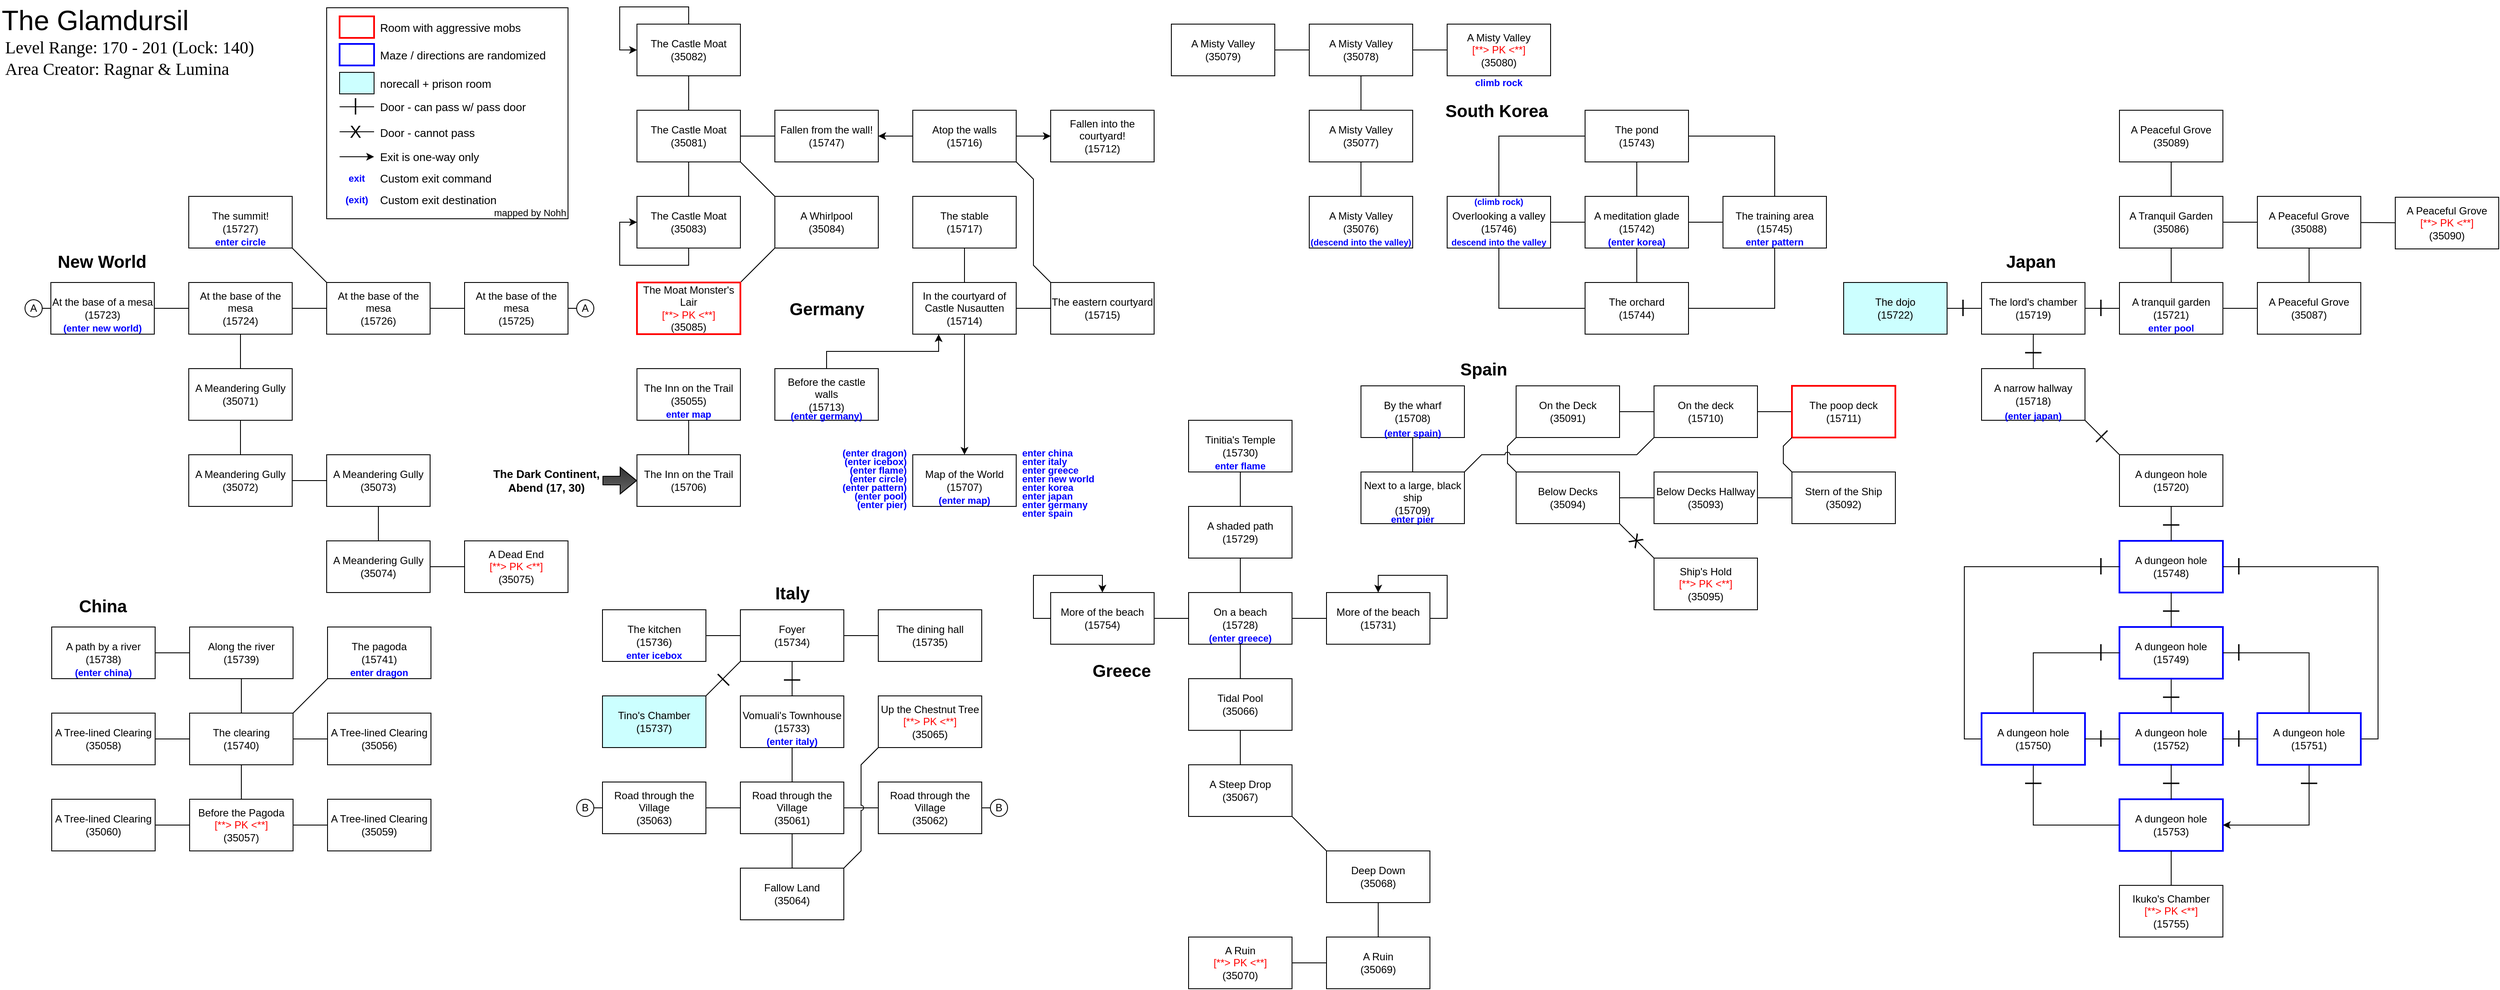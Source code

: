<mxfile scale="1" border="10">
    <diagram id="X3sNGoU-8sC0jHC4KcqI" name="Page-1">
        <mxGraphModel dx="1714" dy="1139" grid="1" gridSize="5" guides="1" tooltips="1" connect="1" arrows="1" fold="1" page="1" pageScale="1" pageWidth="5300" pageHeight="1600" math="0" shadow="0">
            <root>
                <mxCell id="0"/>
                <mxCell id="1" parent="0"/>
                <mxCell id="313" value="" style="edgeStyle=none;html=1;endArrow=none;endFill=0;" parent="1" source="2" target="312" edge="1">
                    <mxGeometry relative="1" as="geometry"/>
                </mxCell>
                <object label="%name%&lt;font color=&quot;#ff0000&quot;&gt;%pk%&lt;/font&gt;&lt;br&gt;(%room%)" placeholders="1" name="The Inn on the Trail" room="15706" tags="nomobs" pk="" healrate="100" manarate="100" sector="Inside" id="2">
                    <mxCell style="rounded=0;whiteSpace=wrap;html=1;" parent="1" vertex="1">
                        <mxGeometry x="760" y="540" width="120" height="60" as="geometry"/>
                    </mxCell>
                </object>
                <mxCell id="284" value="&lt;b&gt;&lt;font style=&quot;font-size: 13px&quot;&gt;The Dark Continent,&lt;br&gt;Abend (17, 30)&lt;/font&gt;&lt;/b&gt;" style="text;html=1;strokeColor=none;fillColor=none;align=center;verticalAlign=middle;whiteSpace=wrap;rounded=0;" parent="1" vertex="1">
                    <mxGeometry x="590" y="550" width="130" height="40" as="geometry"/>
                </mxCell>
                <mxCell id="285" value="" style="endArrow=classic;html=1;shape=flexArrow;fillColor=#333333;gradientColor=#666666;edgeStyle=elbowEdgeStyle;entryX=0;entryY=0.5;entryDx=0;entryDy=0;exitX=1;exitY=0.5;exitDx=0;exitDy=0;" parent="1" source="284" target="2" edge="1">
                    <mxGeometry width="50" height="50" relative="1" as="geometry">
                        <mxPoint x="710" y="530" as="sourcePoint"/>
                        <mxPoint x="725" y="515" as="targetPoint"/>
                    </mxGeometry>
                </mxCell>
                <mxCell id="286" value="&lt;div style=&quot;font-size: 32px&quot;&gt;The Glamdursil&lt;/div&gt;" style="text;html=1;strokeColor=none;fillColor=none;align=left;verticalAlign=middle;whiteSpace=wrap;rounded=0;fontSize=32;fontColor=#000000;" parent="1" vertex="1">
                    <mxGeometry x="21" y="21" width="230" height="30" as="geometry"/>
                </mxCell>
                <mxCell id="287" value="&lt;font style=&quot;font-size: 20px&quot; face=&quot;Tahoma&quot;&gt;Level Range: 170 - 201 (Lock: 140)&lt;/font&gt;" style="text;html=1;strokeColor=none;fillColor=none;align=left;verticalAlign=middle;whiteSpace=wrap;rounded=0;" parent="1" vertex="1">
                    <mxGeometry x="25" y="56" width="364" height="20" as="geometry"/>
                </mxCell>
                <mxCell id="288" value="&lt;font style=&quot;font-size: 20px&quot; face=&quot;Tahoma&quot;&gt;Area Creator: Ragnar &amp;amp; Lumina&lt;/font&gt;" style="text;html=1;strokeColor=none;fillColor=none;align=left;verticalAlign=middle;whiteSpace=wrap;rounded=0;" parent="1" vertex="1">
                    <mxGeometry x="25" y="81" width="290" height="20" as="geometry"/>
                </mxCell>
                <object label="%name%&lt;font color=&quot;#ff0000&quot;&gt;%pk%&lt;/font&gt;&lt;br&gt;(%room%)" placeholders="1" name="The Inn on the Trail" room="35055" tags="" pk="" healrate="100" manarate="100" sector="Inside" id="312">
                    <mxCell style="rounded=0;whiteSpace=wrap;html=1;" parent="1" vertex="1">
                        <mxGeometry x="760" y="440" width="120" height="60" as="geometry"/>
                    </mxCell>
                </object>
                <mxCell id="314" value="enter map" style="text;html=1;strokeColor=none;fillColor=none;align=center;verticalAlign=middle;whiteSpace=wrap;rounded=0;labelBackgroundColor=none;fontSize=11;fontStyle=1;fontColor=#0000FF;" parent="1" vertex="1">
                    <mxGeometry x="760" y="483" width="120" height="20" as="geometry"/>
                </mxCell>
                <object label="%name%&lt;font color=&quot;#ff0000&quot;&gt;%pk%&lt;/font&gt;&lt;br&gt;(%room%)" placeholders="1" name="Map of the World" room="15707" tags="nomobs" pk="" healrate="100" manarate="100" sector="Inside" id="315">
                    <mxCell style="rounded=0;whiteSpace=wrap;html=1;" parent="1" vertex="1">
                        <mxGeometry x="1080" y="540" width="120" height="60" as="geometry"/>
                    </mxCell>
                </object>
                <mxCell id="316" value="enter china" style="text;html=1;strokeColor=none;fillColor=none;align=left;verticalAlign=middle;whiteSpace=wrap;rounded=0;labelBackgroundColor=none;fontSize=11;fontStyle=1;fontColor=#0000FF;" parent="1" vertex="1">
                    <mxGeometry x="1205" y="528" width="100" height="20" as="geometry"/>
                </mxCell>
                <mxCell id="317" value="enter italy" style="text;html=1;strokeColor=none;fillColor=none;align=left;verticalAlign=middle;whiteSpace=wrap;rounded=0;labelBackgroundColor=none;fontSize=11;fontStyle=1;fontColor=#0000FF;" parent="1" vertex="1">
                    <mxGeometry x="1205" y="538" width="100" height="20" as="geometry"/>
                </mxCell>
                <mxCell id="318" value="enter greece" style="text;html=1;strokeColor=none;fillColor=none;align=left;verticalAlign=middle;whiteSpace=wrap;rounded=0;labelBackgroundColor=none;fontSize=11;fontStyle=1;fontColor=#0000FF;" parent="1" vertex="1">
                    <mxGeometry x="1205" y="548" width="100" height="20" as="geometry"/>
                </mxCell>
                <mxCell id="319" value="enter new world" style="text;html=1;strokeColor=none;fillColor=none;align=left;verticalAlign=middle;whiteSpace=wrap;rounded=0;labelBackgroundColor=none;fontSize=11;fontStyle=1;fontColor=#0000FF;" parent="1" vertex="1">
                    <mxGeometry x="1205" y="558" width="100" height="20" as="geometry"/>
                </mxCell>
                <mxCell id="320" value="enter korea" style="text;html=1;strokeColor=none;fillColor=none;align=left;verticalAlign=middle;whiteSpace=wrap;rounded=0;labelBackgroundColor=none;fontSize=11;fontStyle=1;fontColor=#0000FF;" parent="1" vertex="1">
                    <mxGeometry x="1205" y="568" width="100" height="20" as="geometry"/>
                </mxCell>
                <mxCell id="321" value="enter japan" style="text;html=1;strokeColor=none;fillColor=none;align=left;verticalAlign=middle;whiteSpace=wrap;rounded=0;labelBackgroundColor=none;fontSize=11;fontStyle=1;fontColor=#0000FF;" parent="1" vertex="1">
                    <mxGeometry x="1205" y="578" width="100" height="20" as="geometry"/>
                </mxCell>
                <mxCell id="322" value="enter germany" style="text;html=1;strokeColor=none;fillColor=none;align=left;verticalAlign=middle;whiteSpace=wrap;rounded=0;labelBackgroundColor=none;fontSize=11;fontStyle=1;fontColor=#0000FF;" parent="1" vertex="1">
                    <mxGeometry x="1205" y="588" width="100" height="20" as="geometry"/>
                </mxCell>
                <mxCell id="323" value="enter spain" style="text;html=1;strokeColor=none;fillColor=none;align=left;verticalAlign=middle;whiteSpace=wrap;rounded=0;labelBackgroundColor=none;fontSize=11;fontStyle=1;fontColor=#0000FF;" parent="1" vertex="1">
                    <mxGeometry x="1205" y="598" width="100" height="20" as="geometry"/>
                </mxCell>
                <mxCell id="332" value="" style="edgeStyle=none;html=1;endArrow=none;endFill=0;" parent="1" source="324" target="329" edge="1">
                    <mxGeometry relative="1" as="geometry"/>
                </mxCell>
                <object label="%name%&lt;font color=&quot;#ff0000&quot;&gt;%pk%&lt;/font&gt;&lt;br&gt;(%room%)" placeholders="1" name="At the base of a mesa" room="15723" tags="" pk="" healrate="100" manarate="100" sector="Desert" id="324">
                    <mxCell style="rounded=0;whiteSpace=wrap;html=1;" parent="1" vertex="1">
                        <mxGeometry x="80" y="340" width="120" height="60" as="geometry"/>
                    </mxCell>
                </object>
                <mxCell id="325" value="(enter map)" style="text;html=1;strokeColor=none;fillColor=none;align=center;verticalAlign=middle;whiteSpace=wrap;rounded=0;labelBackgroundColor=none;fontSize=11;fontStyle=1;fontColor=#0000FF;" parent="1" vertex="1">
                    <mxGeometry x="1080" y="583" width="120" height="20" as="geometry"/>
                </mxCell>
                <mxCell id="326" value="(enter new world)" style="text;html=1;strokeColor=none;fillColor=none;align=center;verticalAlign=middle;whiteSpace=wrap;rounded=0;labelBackgroundColor=none;fontSize=11;fontStyle=1;fontColor=#0000FF;" parent="1" vertex="1">
                    <mxGeometry x="80" y="383" width="120" height="20" as="geometry"/>
                </mxCell>
                <object label="%name%&lt;font color=&quot;#ff0000&quot;&gt;%pk%&lt;/font&gt;&lt;br&gt;(%room%)" placeholders="1" name="At the base of the mesa" room="15725" tags="" pk="" healrate="100" manarate="100" sector="Desert" id="327">
                    <mxCell style="rounded=0;whiteSpace=wrap;html=1;" parent="1" vertex="1">
                        <mxGeometry x="560" y="340" width="120" height="60" as="geometry"/>
                    </mxCell>
                </object>
                <mxCell id="333" value="" style="edgeStyle=none;html=1;endArrow=none;endFill=0;" parent="1" source="329" target="331" edge="1">
                    <mxGeometry relative="1" as="geometry"/>
                </mxCell>
                <mxCell id="336" value="" style="edgeStyle=none;html=1;endArrow=none;endFill=0;" parent="1" source="329" target="334" edge="1">
                    <mxGeometry relative="1" as="geometry"/>
                </mxCell>
                <object label="%name%&lt;font color=&quot;#ff0000&quot;&gt;%pk%&lt;/font&gt;&lt;br&gt;(%room%)" placeholders="1" name="At the base of the mesa" room="15724" tags="" pk="" healrate="100" manarate="100" sector="Desert" id="329">
                    <mxCell style="rounded=0;whiteSpace=wrap;html=1;" parent="1" vertex="1">
                        <mxGeometry x="240" y="340" width="120" height="60" as="geometry"/>
                    </mxCell>
                </object>
                <mxCell id="344" value="" style="edgeStyle=none;html=1;endArrow=none;endFill=0;" parent="1" source="331" target="327" edge="1">
                    <mxGeometry relative="1" as="geometry"/>
                </mxCell>
                <mxCell id="346" style="edgeStyle=none;html=1;exitX=0;exitY=0;exitDx=0;exitDy=0;entryX=1;entryY=1;entryDx=0;entryDy=0;endArrow=none;endFill=0;" parent="1" source="331" target="345" edge="1">
                    <mxGeometry relative="1" as="geometry"/>
                </mxCell>
                <object label="%name%&lt;font color=&quot;#ff0000&quot;&gt;%pk%&lt;/font&gt;&lt;br&gt;(%room%)" placeholders="1" name="At the base of the mesa" room="15726" tags="" pk="" healrate="100" manarate="100" sector="Desert" id="331">
                    <mxCell style="rounded=0;whiteSpace=wrap;html=1;" parent="1" vertex="1">
                        <mxGeometry x="400" y="340" width="120" height="60" as="geometry"/>
                    </mxCell>
                </object>
                <mxCell id="337" value="" style="edgeStyle=none;html=1;endArrow=none;endFill=0;" parent="1" source="334" target="335" edge="1">
                    <mxGeometry relative="1" as="geometry"/>
                </mxCell>
                <object label="%name%&lt;font color=&quot;#ff0000&quot;&gt;%pk%&lt;/font&gt;&lt;br&gt;(%room%)" placeholders="1" name="A Meandering Gully" room="35071" tags="nomobs" pk="" healrate="100" manarate="100" sector="Desert" id="334">
                    <mxCell style="rounded=0;whiteSpace=wrap;html=1;" parent="1" vertex="1">
                        <mxGeometry x="240" y="440" width="120" height="60" as="geometry"/>
                    </mxCell>
                </object>
                <mxCell id="341" value="" style="edgeStyle=none;html=1;endArrow=none;endFill=0;" parent="1" source="335" target="338" edge="1">
                    <mxGeometry relative="1" as="geometry"/>
                </mxCell>
                <object label="%name%&lt;font color=&quot;#ff0000&quot;&gt;%pk%&lt;/font&gt;&lt;br&gt;(%room%)" placeholders="1" name="A Meandering Gully" room="35072" tags="" pk="" healrate="100" manarate="100" sector="Desert" id="335">
                    <mxCell style="rounded=0;whiteSpace=wrap;html=1;" parent="1" vertex="1">
                        <mxGeometry x="240" y="540" width="120" height="60" as="geometry"/>
                    </mxCell>
                </object>
                <mxCell id="342" value="" style="edgeStyle=none;html=1;endArrow=none;endFill=0;" parent="1" source="338" target="339" edge="1">
                    <mxGeometry relative="1" as="geometry"/>
                </mxCell>
                <object label="%name%&lt;font color=&quot;#ff0000&quot;&gt;%pk%&lt;/font&gt;&lt;br&gt;(%room%)" placeholders="1" name="A Meandering Gully" room="35073" tags="" pk="" healrate="100" manarate="100" sector="Desert" id="338">
                    <mxCell style="rounded=0;whiteSpace=wrap;html=1;" parent="1" vertex="1">
                        <mxGeometry x="400" y="540" width="120" height="60" as="geometry"/>
                    </mxCell>
                </object>
                <mxCell id="343" value="" style="edgeStyle=none;html=1;endArrow=none;endFill=0;" parent="1" source="339" target="340" edge="1">
                    <mxGeometry relative="1" as="geometry"/>
                </mxCell>
                <object label="%name%&lt;font color=&quot;#ff0000&quot;&gt;%pk%&lt;/font&gt;&lt;br&gt;(%room%)" placeholders="1" name="A Meandering Gully" room="35074" tags="" pk="" healrate="100" manarate="100" sector="Desert" id="339">
                    <mxCell style="rounded=0;whiteSpace=wrap;html=1;" parent="1" vertex="1">
                        <mxGeometry x="400" y="640" width="120" height="60" as="geometry"/>
                    </mxCell>
                </object>
                <object label="%name%&lt;font color=&quot;#ff0000&quot;&gt;%pk%&lt;/font&gt;&lt;br&gt;(%room%)" placeholders="1" name="A Dead End" room="35075" tags="pk" pk="&#10;[**&gt; PK &lt;**]" healrate="100" manarate="100" sector="Desert" id="340">
                    <mxCell style="rounded=0;whiteSpace=wrap;html=1;" parent="1" vertex="1">
                        <mxGeometry x="560" y="640" width="120" height="60" as="geometry"/>
                    </mxCell>
                </object>
                <object label="%name%&lt;font color=&quot;#ff0000&quot;&gt;%pk%&lt;/font&gt;&lt;br&gt;(%room%)" placeholders="1" name="The summit!" room="15727" tags="" pk="" healrate="100" manarate="100" sector="Mountain" id="345">
                    <mxCell style="rounded=0;whiteSpace=wrap;html=1;" parent="1" vertex="1">
                        <mxGeometry x="240" y="240" width="120" height="60" as="geometry"/>
                    </mxCell>
                </object>
                <mxCell id="350" style="edgeStyle=none;html=1;exitX=1;exitY=0.5;exitDx=0;exitDy=0;entryX=0;entryY=0.5;entryDx=0;entryDy=0;endArrow=none;endFill=0;" parent="1" source="347" target="324" edge="1">
                    <mxGeometry relative="1" as="geometry"/>
                </mxCell>
                <mxCell id="347" value="A" style="ellipse;whiteSpace=wrap;html=1;aspect=fixed;strokeColor=#000000;strokeWidth=1;fillColor=none;gradientColor=none;" parent="1" vertex="1">
                    <mxGeometry x="50" y="360" width="20" height="20" as="geometry"/>
                </mxCell>
                <mxCell id="351" style="edgeStyle=none;html=1;exitX=0;exitY=0.5;exitDx=0;exitDy=0;entryX=1;entryY=0.5;entryDx=0;entryDy=0;endArrow=none;endFill=0;" parent="1" source="348" target="327" edge="1">
                    <mxGeometry relative="1" as="geometry"/>
                </mxCell>
                <mxCell id="348" value="A" style="ellipse;whiteSpace=wrap;html=1;aspect=fixed;strokeColor=#000000;strokeWidth=1;fillColor=none;gradientColor=none;" parent="1" vertex="1">
                    <mxGeometry x="690" y="360" width="20" height="20" as="geometry"/>
                </mxCell>
                <mxCell id="352" value="enter circle" style="text;html=1;strokeColor=none;fillColor=none;align=center;verticalAlign=middle;whiteSpace=wrap;rounded=0;labelBackgroundColor=none;fontSize=11;fontStyle=1;fontColor=#0000FF;" parent="1" vertex="1">
                    <mxGeometry x="240" y="283" width="120" height="20" as="geometry"/>
                </mxCell>
                <mxCell id="353" value="(enter circle)" style="text;html=1;strokeColor=none;fillColor=none;align=right;verticalAlign=middle;whiteSpace=wrap;rounded=0;labelBackgroundColor=none;fontSize=11;fontStyle=1;fontColor=#0000FF;" parent="1" vertex="1">
                    <mxGeometry x="975" y="558" width="100" height="20" as="geometry"/>
                </mxCell>
                <mxCell id="354" value="New World" style="text;html=1;strokeColor=none;fillColor=none;align=center;verticalAlign=middle;whiteSpace=wrap;rounded=0;fontSize=20;fontStyle=1" parent="1" vertex="1">
                    <mxGeometry x="72" y="300" width="135" height="30" as="geometry"/>
                </mxCell>
                <mxCell id="357" value="" style="edgeStyle=none;html=1;fontSize=20;endArrow=none;endFill=0;" parent="1" source="355" target="356" edge="1">
                    <mxGeometry relative="1" as="geometry"/>
                </mxCell>
                <object label="%name%&lt;font color=&quot;#ff0000&quot;&gt;%pk%&lt;/font&gt;&lt;br&gt;(%room%)" placeholders="1" name="A path by a river" room="15738" tags="" pk="" healrate="100" manarate="100" sector="Field" id="355">
                    <mxCell style="rounded=0;whiteSpace=wrap;html=1;" parent="1" vertex="1">
                        <mxGeometry x="81" y="740" width="120" height="60" as="geometry"/>
                    </mxCell>
                </object>
                <mxCell id="359" value="" style="edgeStyle=none;html=1;fontSize=20;endArrow=none;endFill=0;" parent="1" source="356" target="358" edge="1">
                    <mxGeometry relative="1" as="geometry"/>
                </mxCell>
                <object label="%name%&lt;font color=&quot;#ff0000&quot;&gt;%pk%&lt;/font&gt;&lt;br&gt;(%room%)" placeholders="1" name="Along the river" room="15739" tags="" pk="" healrate="100" manarate="100" sector="Field" id="356">
                    <mxCell style="rounded=0;whiteSpace=wrap;html=1;" parent="1" vertex="1">
                        <mxGeometry x="241" y="740" width="120" height="60" as="geometry"/>
                    </mxCell>
                </object>
                <mxCell id="361" value="" style="edgeStyle=none;html=1;fontSize=20;endArrow=none;endFill=0;" parent="1" source="358" target="360" edge="1">
                    <mxGeometry relative="1" as="geometry"/>
                </mxCell>
                <mxCell id="363" value="" style="edgeStyle=none;html=1;fontSize=20;endArrow=none;endFill=0;" parent="1" source="358" target="362" edge="1">
                    <mxGeometry relative="1" as="geometry"/>
                </mxCell>
                <mxCell id="365" value="" style="edgeStyle=none;html=1;fontSize=20;endArrow=none;endFill=0;" parent="1" source="358" target="364" edge="1">
                    <mxGeometry relative="1" as="geometry"/>
                </mxCell>
                <mxCell id="371" style="edgeStyle=none;html=1;exitX=1;exitY=0;exitDx=0;exitDy=0;entryX=0;entryY=1;entryDx=0;entryDy=0;fontSize=20;endArrow=none;endFill=0;" parent="1" source="358" target="370" edge="1">
                    <mxGeometry relative="1" as="geometry"/>
                </mxCell>
                <object label="%name%&lt;font color=&quot;#ff0000&quot;&gt;%pk%&lt;/font&gt;&lt;br&gt;(%room%)" placeholders="1" name="The clearing" room="15740" tags="" pk="" healrate="100" manarate="100" sector="Field" id="358">
                    <mxCell style="rounded=0;whiteSpace=wrap;html=1;" parent="1" vertex="1">
                        <mxGeometry x="241" y="840" width="120" height="60" as="geometry"/>
                    </mxCell>
                </object>
                <object label="%name%&lt;font color=&quot;#ff0000&quot;&gt;%pk%&lt;/font&gt;&lt;br&gt;(%room%)" placeholders="1" name="A Tree-lined Clearing" room="35056" tags="" pk="" healrate="100" manarate="100" sector="Field" id="360">
                    <mxCell style="rounded=0;whiteSpace=wrap;html=1;" parent="1" vertex="1">
                        <mxGeometry x="401" y="840" width="120" height="60" as="geometry"/>
                    </mxCell>
                </object>
                <object label="%name%&lt;font color=&quot;#ff0000&quot;&gt;%pk%&lt;/font&gt;&lt;br&gt;(%room%)" placeholders="1" name="A Tree-lined Clearing" room="35058" tags="" pk="" healrate="100" manarate="100" sector="Field" id="362">
                    <mxCell style="rounded=0;whiteSpace=wrap;html=1;" parent="1" vertex="1">
                        <mxGeometry x="81" y="840" width="120" height="60" as="geometry"/>
                    </mxCell>
                </object>
                <mxCell id="367" value="" style="edgeStyle=none;html=1;fontSize=20;endArrow=none;endFill=0;" parent="1" source="364" target="366" edge="1">
                    <mxGeometry relative="1" as="geometry"/>
                </mxCell>
                <mxCell id="369" value="" style="edgeStyle=none;html=1;fontSize=20;endArrow=none;endFill=0;" parent="1" source="364" target="368" edge="1">
                    <mxGeometry relative="1" as="geometry"/>
                </mxCell>
                <object label="%name%&lt;font color=&quot;#ff0000&quot;&gt;%pk%&lt;/font&gt;&lt;br&gt;(%room%)" placeholders="1" name="Before the Pagoda" room="35057" tags="pk" pk="&#10;[**&gt; PK &lt;**]" healrate="100" manarate="100" sector="Field" id="364">
                    <mxCell style="rounded=0;whiteSpace=wrap;html=1;" parent="1" vertex="1">
                        <mxGeometry x="241" y="940" width="120" height="60" as="geometry"/>
                    </mxCell>
                </object>
                <object label="%name%&lt;font color=&quot;#ff0000&quot;&gt;%pk%&lt;/font&gt;&lt;br&gt;(%room%)" placeholders="1" name="A Tree-lined Clearing" room="35059" tags="" pk="" healrate="100" manarate="100" sector="Field" id="366">
                    <mxCell style="rounded=0;whiteSpace=wrap;html=1;" parent="1" vertex="1">
                        <mxGeometry x="401" y="940" width="120" height="60" as="geometry"/>
                    </mxCell>
                </object>
                <object label="%name%&lt;font color=&quot;#ff0000&quot;&gt;%pk%&lt;/font&gt;&lt;br&gt;(%room%)" placeholders="1" name="A Tree-lined Clearing" room="35060" tags="" pk="" healrate="100" manarate="100" sector="Field" id="368">
                    <mxCell style="rounded=0;whiteSpace=wrap;html=1;" parent="1" vertex="1">
                        <mxGeometry x="81" y="940" width="120" height="60" as="geometry"/>
                    </mxCell>
                </object>
                <object label="%name%&lt;font color=&quot;#ff0000&quot;&gt;%pk%&lt;/font&gt;&lt;br&gt;(%room%)" placeholders="1" name="The pagoda" room="15741" tags="indoors" pk="" healrate="100" manarate="100" sector="Inside" id="370">
                    <mxCell style="rounded=0;whiteSpace=wrap;html=1;" parent="1" vertex="1">
                        <mxGeometry x="401" y="740" width="120" height="60" as="geometry"/>
                    </mxCell>
                </object>
                <mxCell id="372" value="enter dragon" style="text;html=1;strokeColor=none;fillColor=none;align=center;verticalAlign=middle;whiteSpace=wrap;rounded=0;labelBackgroundColor=none;fontSize=11;fontStyle=1;fontColor=#0000FF;" parent="1" vertex="1">
                    <mxGeometry x="401" y="783" width="120" height="20" as="geometry"/>
                </mxCell>
                <mxCell id="373" value="(enter dragon)" style="text;html=1;strokeColor=none;fillColor=none;align=right;verticalAlign=middle;whiteSpace=wrap;rounded=0;labelBackgroundColor=none;fontSize=11;fontStyle=1;fontColor=#0000FF;" parent="1" vertex="1">
                    <mxGeometry x="975" y="528" width="100" height="20" as="geometry"/>
                </mxCell>
                <mxCell id="374" value="China" style="text;html=1;strokeColor=none;fillColor=none;align=center;verticalAlign=middle;whiteSpace=wrap;rounded=0;fontSize=20;fontStyle=1" parent="1" vertex="1">
                    <mxGeometry x="73" y="700" width="135" height="30" as="geometry"/>
                </mxCell>
                <mxCell id="375" value="(enter china)" style="text;html=1;strokeColor=none;fillColor=none;align=center;verticalAlign=middle;whiteSpace=wrap;rounded=0;labelBackgroundColor=none;fontSize=11;fontStyle=1;fontColor=#0000FF;" parent="1" vertex="1">
                    <mxGeometry x="81" y="783" width="120" height="20" as="geometry"/>
                </mxCell>
                <mxCell id="394" value="" style="edgeStyle=none;html=1;fontSize=20;endArrow=none;endFill=0;" parent="1" source="376" target="392" edge="1">
                    <mxGeometry relative="1" as="geometry"/>
                </mxCell>
                <object label="%name%&lt;font color=&quot;#ff0000&quot;&gt;%pk%&lt;/font&gt;&lt;br&gt;(%room%)" placeholders="1" name="Vomuali's Townhouse" room="15733" tags="" pk="" healrate="100" manarate="100" sector="City" id="376">
                    <mxCell style="rounded=0;whiteSpace=wrap;html=1;" parent="1" vertex="1">
                        <mxGeometry x="880" y="820" width="120" height="60" as="geometry"/>
                    </mxCell>
                </object>
                <mxCell id="377" value="(enter italy)" style="text;html=1;strokeColor=none;fillColor=none;align=center;verticalAlign=middle;whiteSpace=wrap;rounded=0;labelBackgroundColor=none;fontSize=11;fontStyle=1;fontColor=#0000FF;" parent="1" vertex="1">
                    <mxGeometry x="880" y="863" width="120" height="20" as="geometry"/>
                </mxCell>
                <mxCell id="382" value="" style="edgeStyle=none;html=1;fontSize=20;endArrow=none;endFill=0;" parent="1" source="378" target="380" edge="1">
                    <mxGeometry relative="1" as="geometry"/>
                </mxCell>
                <mxCell id="383" value="" style="edgeStyle=none;html=1;fontSize=20;endArrow=none;endFill=0;" parent="1" source="378" target="379" edge="1">
                    <mxGeometry relative="1" as="geometry"/>
                </mxCell>
                <object label="%name%&lt;font color=&quot;#ff0000&quot;&gt;%pk%&lt;/font&gt;&lt;br&gt;(%room%)" placeholders="1" name="Foyer" room="15734" tags="indoors" pk="" healrate="100" manarate="100" sector="Inside" id="378">
                    <mxCell style="rounded=0;whiteSpace=wrap;html=1;" parent="1" vertex="1">
                        <mxGeometry x="880" y="720" width="120" height="60" as="geometry"/>
                    </mxCell>
                </object>
                <object label="%name%&lt;font color=&quot;#ff0000&quot;&gt;%pk%&lt;/font&gt;&lt;br&gt;(%room%)" placeholders="1" name="The kitchen" room="15736" tags="indoors" pk="" healrate="100" manarate="100" sector="Inside" id="379">
                    <mxCell style="rounded=0;whiteSpace=wrap;html=1;" parent="1" vertex="1">
                        <mxGeometry x="720" y="720" width="120" height="60" as="geometry"/>
                    </mxCell>
                </object>
                <object label="%name%&lt;font color=&quot;#ff0000&quot;&gt;%pk%&lt;/font&gt;&lt;br&gt;(%room%)" placeholders="1" name="The dining hall" room="15735" tags="indoors" pk="" healrate="100" manarate="100" sector="Inside" id="380">
                    <mxCell style="rounded=0;whiteSpace=wrap;html=1;" parent="1" vertex="1">
                        <mxGeometry x="1040" y="720" width="120" height="60" as="geometry"/>
                    </mxCell>
                </object>
                <mxCell id="384" value="" style="endArrow=none;html=1;rounded=0;shadow=0;sketch=0;fontSize=13;strokeColor=default;jumpStyle=none;jumpSize=6;verticalAlign=middle;horizontal=1;endFill=0;exitX=0.5;exitY=0;exitDx=0;exitDy=0;entryX=0.5;entryY=1;entryDx=0;entryDy=0;" parent="1" source="376" target="378" edge="1">
                    <mxGeometry relative="1" as="geometry">
                        <mxPoint x="853" y="785" as="sourcePoint"/>
                        <mxPoint x="853" y="745" as="targetPoint"/>
                    </mxGeometry>
                </mxCell>
                <mxCell id="385" value="&lt;div style=&quot;font-size: 20px;&quot;&gt;|&lt;/div&gt;" style="edgeLabel;resizable=0;html=1;align=center;verticalAlign=middle;fontSize=20;strokeColor=#630000;strokeWidth=1;fillColor=#FF0000;gradientColor=none;horizontal=1;labelBackgroundColor=none;direction=south;rotation=-90;" parent="384" connectable="0" vertex="1">
                    <mxGeometry relative="1" as="geometry">
                        <mxPoint x="-3" y="2" as="offset"/>
                    </mxGeometry>
                </mxCell>
                <object label="%name%&lt;font color=&quot;#ff0000&quot;&gt;%pk%&lt;/font&gt;&lt;br&gt;(%room%)" placeholders="1" name="Tino's Chamber" room="15737" tags="indoors norecall prison" pk="" healrate="100" manarate="100" sector="Inside" id="386">
                    <mxCell style="rounded=0;whiteSpace=wrap;html=1;fillColor=#CCFFFF;" parent="1" vertex="1">
                        <mxGeometry x="720" y="820" width="120" height="60" as="geometry"/>
                    </mxCell>
                </object>
                <mxCell id="388" value="" style="endArrow=none;html=1;rounded=0;shadow=0;sketch=0;fontSize=13;strokeColor=default;jumpStyle=none;jumpSize=6;verticalAlign=middle;horizontal=1;endFill=0;entryX=0;entryY=1;entryDx=0;entryDy=0;exitX=1;exitY=0;exitDx=0;exitDy=0;" parent="1" source="386" target="378" edge="1">
                    <mxGeometry relative="1" as="geometry">
                        <mxPoint x="830" y="785" as="sourcePoint"/>
                        <mxPoint x="870" y="745" as="targetPoint"/>
                    </mxGeometry>
                </mxCell>
                <mxCell id="389" value="&lt;div style=&quot;font-size: 20px;&quot;&gt;|&lt;/div&gt;" style="edgeLabel;resizable=0;html=1;align=center;verticalAlign=middle;fontSize=20;strokeColor=#630000;strokeWidth=1;fillColor=#FF0000;gradientColor=none;horizontal=1;labelBackgroundColor=none;direction=south;rotation=-45;" parent="388" connectable="0" vertex="1">
                    <mxGeometry relative="1" as="geometry">
                        <mxPoint x="-3" as="offset"/>
                    </mxGeometry>
                </mxCell>
                <mxCell id="390" value="enter icebox" style="text;html=1;strokeColor=none;fillColor=none;align=center;verticalAlign=middle;whiteSpace=wrap;rounded=0;labelBackgroundColor=none;fontSize=11;fontStyle=1;fontColor=#0000FF;" parent="1" vertex="1">
                    <mxGeometry x="720" y="763" width="120" height="20" as="geometry"/>
                </mxCell>
                <mxCell id="391" value="(enter icebox)" style="text;html=1;strokeColor=none;fillColor=none;align=right;verticalAlign=middle;whiteSpace=wrap;rounded=0;labelBackgroundColor=none;fontSize=11;fontStyle=1;fontColor=#0000FF;" parent="1" vertex="1">
                    <mxGeometry x="975" y="538" width="100" height="20" as="geometry"/>
                </mxCell>
                <mxCell id="396" value="" style="edgeStyle=none;html=1;fontSize=20;endArrow=none;endFill=0;" parent="1" source="392" target="395" edge="1">
                    <mxGeometry relative="1" as="geometry"/>
                </mxCell>
                <mxCell id="398" value="" style="edgeStyle=none;html=1;fontSize=20;endArrow=none;endFill=0;" parent="1" source="392" target="397" edge="1">
                    <mxGeometry relative="1" as="geometry"/>
                </mxCell>
                <mxCell id="405" style="edgeStyle=none;html=1;exitX=0.5;exitY=1;exitDx=0;exitDy=0;entryX=0.5;entryY=0;entryDx=0;entryDy=0;fontSize=12;endArrow=none;endFill=0;" parent="1" source="392" target="404" edge="1">
                    <mxGeometry relative="1" as="geometry"/>
                </mxCell>
                <object label="%name%&lt;font color=&quot;#ff0000&quot;&gt;%pk%&lt;/font&gt;&lt;br&gt;(%room%)" placeholders="1" name="Road through the Village" room="35061" tags="" pk="" healrate="100" manarate="100" sector="City" id="392">
                    <mxCell style="rounded=0;whiteSpace=wrap;html=1;" parent="1" vertex="1">
                        <mxGeometry x="880" y="920" width="120" height="60" as="geometry"/>
                    </mxCell>
                </object>
                <mxCell id="403" style="edgeStyle=none;html=1;exitX=1;exitY=0.5;exitDx=0;exitDy=0;entryX=0;entryY=0.5;entryDx=0;entryDy=0;fontSize=12;endArrow=none;endFill=0;" parent="1" source="395" target="402" edge="1">
                    <mxGeometry relative="1" as="geometry"/>
                </mxCell>
                <object label="%name%&lt;font color=&quot;#ff0000&quot;&gt;%pk%&lt;/font&gt;&lt;br&gt;(%room%)" placeholders="1" name="Road through the Village" room="35062" tags="" pk="" healrate="100" manarate="100" sector="City" id="395">
                    <mxCell style="rounded=0;whiteSpace=wrap;html=1;" parent="1" vertex="1">
                        <mxGeometry x="1040" y="920" width="120" height="60" as="geometry"/>
                    </mxCell>
                </object>
                <object label="%name%&lt;font color=&quot;#ff0000&quot;&gt;%pk%&lt;/font&gt;&lt;br&gt;(%room%)" placeholders="1" name="Road through the Village" room="35063" tags="" pk="" healrate="100" manarate="100" sector="City" id="397">
                    <mxCell style="rounded=0;whiteSpace=wrap;html=1;" parent="1" vertex="1">
                        <mxGeometry x="720" y="920" width="120" height="60" as="geometry"/>
                    </mxCell>
                </object>
                <mxCell id="400" style="edgeStyle=none;html=1;exitX=1;exitY=0.5;exitDx=0;exitDy=0;entryX=0;entryY=0.5;entryDx=0;entryDy=0;fontSize=20;endArrow=none;endFill=0;" parent="1" source="401" target="397" edge="1">
                    <mxGeometry relative="1" as="geometry">
                        <mxPoint x="700" y="950" as="sourcePoint"/>
                    </mxGeometry>
                </mxCell>
                <mxCell id="401" value="B" style="ellipse;whiteSpace=wrap;html=1;aspect=fixed;strokeColor=#000000;strokeWidth=1;fillColor=none;gradientColor=none;" parent="1" vertex="1">
                    <mxGeometry x="690" y="940" width="20" height="20" as="geometry"/>
                </mxCell>
                <mxCell id="402" value="B" style="ellipse;whiteSpace=wrap;html=1;aspect=fixed;strokeColor=#000000;strokeWidth=1;fillColor=none;gradientColor=none;" parent="1" vertex="1">
                    <mxGeometry x="1170" y="940" width="20" height="20" as="geometry"/>
                </mxCell>
                <object label="%name%&lt;font color=&quot;#ff0000&quot;&gt;%pk%&lt;/font&gt;&lt;br&gt;(%room%)" placeholders="1" name="Fallow Land" room="35064" tags="" pk="" healrate="100" manarate="100" sector="Forest" id="404">
                    <mxCell style="rounded=0;whiteSpace=wrap;html=1;" parent="1" vertex="1">
                        <mxGeometry x="880" y="1020" width="120" height="60" as="geometry"/>
                    </mxCell>
                </object>
                <object label="%name%&lt;font color=&quot;#ff0000&quot;&gt;%pk%&lt;/font&gt;&lt;br&gt;(%room%)" placeholders="1" name="Up the Chestnut Tree" room="35065" tags="nomobs pk" pk="&#10;[**&gt; PK &lt;**]" healrate="100" manarate="100" sector="Forest" id="406">
                    <mxCell style="rounded=0;whiteSpace=wrap;html=1;" parent="1" vertex="1">
                        <mxGeometry x="1040" y="820" width="120" height="60" as="geometry"/>
                    </mxCell>
                </object>
                <mxCell id="408" style="edgeStyle=none;rounded=0;html=1;exitX=1;exitY=0;exitDx=0;exitDy=0;entryX=0;entryY=1;entryDx=0;entryDy=0;fontSize=12;endArrow=none;endFill=0;jumpStyle=arc;" parent="1" source="404" target="406" edge="1">
                    <mxGeometry relative="1" as="geometry">
                        <Array as="points">
                            <mxPoint x="1020" y="1000"/>
                            <mxPoint x="1020" y="900"/>
                        </Array>
                    </mxGeometry>
                </mxCell>
                <mxCell id="409" value="Italy" style="text;html=1;strokeColor=none;fillColor=none;align=center;verticalAlign=middle;whiteSpace=wrap;rounded=0;fontSize=20;fontStyle=1" parent="1" vertex="1">
                    <mxGeometry x="872.5" y="685" width="135" height="30" as="geometry"/>
                </mxCell>
                <mxCell id="423" style="edgeStyle=none;rounded=0;jumpStyle=arc;html=1;exitX=0;exitY=0.5;exitDx=0;exitDy=0;fontSize=12;endArrow=classic;endFill=1;entryX=0.5;entryY=0;entryDx=0;entryDy=0;startArrow=none;startFill=0;" parent="1" source="410" target="410" edge="1">
                    <mxGeometry relative="1" as="geometry">
                        <mxPoint x="1220" y="575" as="targetPoint"/>
                        <Array as="points">
                            <mxPoint x="1220" y="730"/>
                            <mxPoint x="1220" y="680"/>
                            <mxPoint x="1300" y="680"/>
                        </Array>
                    </mxGeometry>
                </mxCell>
                <object label="%name%&lt;font color=&quot;#ff0000&quot;&gt;%pk%&lt;/font&gt;&lt;br&gt;(%room%)" placeholders="1" name="More of the beach" room="15754" tags="" pk="" healrate="99" manarate="99" sector="Desert" id="410">
                    <mxCell style="rounded=0;whiteSpace=wrap;html=1;" parent="1" vertex="1">
                        <mxGeometry x="1240" y="700" width="120" height="60" as="geometry"/>
                    </mxCell>
                </object>
                <mxCell id="417" value="" style="edgeStyle=none;rounded=0;jumpStyle=arc;html=1;fontSize=12;endArrow=none;endFill=0;" parent="1" source="411" target="410" edge="1">
                    <mxGeometry relative="1" as="geometry"/>
                </mxCell>
                <mxCell id="418" value="" style="edgeStyle=none;rounded=0;jumpStyle=arc;html=1;fontSize=12;endArrow=none;endFill=0;" parent="1" source="411" target="412" edge="1">
                    <mxGeometry relative="1" as="geometry"/>
                </mxCell>
                <mxCell id="419" value="" style="edgeStyle=none;rounded=0;jumpStyle=arc;html=1;fontSize=12;endArrow=none;endFill=0;" parent="1" source="411" target="413" edge="1">
                    <mxGeometry relative="1" as="geometry"/>
                </mxCell>
                <mxCell id="421" value="" style="edgeStyle=none;rounded=0;jumpStyle=arc;html=1;fontSize=12;endArrow=none;endFill=0;" parent="1" source="411" target="415" edge="1">
                    <mxGeometry relative="1" as="geometry"/>
                </mxCell>
                <object label="%name%&lt;font color=&quot;#ff0000&quot;&gt;%pk%&lt;/font&gt;&lt;br&gt;(%room%)" placeholders="1" name="On a beach" room="15728" tags="" pk="" healrate="99" manarate="99" sector="Desert" id="411">
                    <mxCell style="rounded=0;whiteSpace=wrap;html=1;" parent="1" vertex="1">
                        <mxGeometry x="1400" y="700" width="120" height="60" as="geometry"/>
                    </mxCell>
                </object>
                <object label="%name%&lt;font color=&quot;#ff0000&quot;&gt;%pk%&lt;/font&gt;&lt;br&gt;(%room%)" placeholders="1" name="More of the beach" room="15731" tags="" pk="" healrate="90" manarate="90" sector="Desert" id="412">
                    <mxCell style="rounded=0;whiteSpace=wrap;html=1;" parent="1" vertex="1">
                        <mxGeometry x="1560" y="700" width="120" height="60" as="geometry"/>
                    </mxCell>
                </object>
                <mxCell id="420" value="" style="edgeStyle=none;rounded=0;jumpStyle=arc;html=1;fontSize=12;endArrow=none;endFill=0;" parent="1" source="413" target="414" edge="1">
                    <mxGeometry relative="1" as="geometry"/>
                </mxCell>
                <object label="%name%&lt;font color=&quot;#ff0000&quot;&gt;%pk%&lt;/font&gt;&lt;br&gt;(%room%)" placeholders="1" name="A shaded path" room="15729" tags="" pk="" healrate="110" manarate="105" sector="Forest" id="413">
                    <mxCell style="rounded=0;whiteSpace=wrap;html=1;" parent="1" vertex="1">
                        <mxGeometry x="1400" y="600" width="120" height="60" as="geometry"/>
                    </mxCell>
                </object>
                <object label="%name%&lt;font color=&quot;#ff0000&quot;&gt;%pk%&lt;/font&gt;&lt;br&gt;(%room%)" placeholders="1" name="Tinitia's Temple" room="15730" tags="indoors" pk="" healrate="100" manarate="100" sector="Inside" id="414">
                    <mxCell style="rounded=0;whiteSpace=wrap;html=1;" parent="1" vertex="1">
                        <mxGeometry x="1400" y="500" width="120" height="60" as="geometry"/>
                    </mxCell>
                </object>
                <mxCell id="422" value="" style="edgeStyle=none;rounded=0;jumpStyle=arc;html=1;fontSize=12;endArrow=none;endFill=0;" parent="1" source="415" target="416" edge="1">
                    <mxGeometry relative="1" as="geometry"/>
                </mxCell>
                <object label="%name%&lt;font color=&quot;#ff0000&quot;&gt;%pk%&lt;/font&gt;&lt;br&gt;(%room%)" placeholders="1" name="Tidal Pool" room="35066" tags="nomobs" pk="" healrate="100" manarate="100" sector="Waterswim" id="415">
                    <mxCell style="rounded=0;whiteSpace=wrap;html=1;" parent="1" vertex="1">
                        <mxGeometry x="1400" y="800" width="120" height="60" as="geometry"/>
                    </mxCell>
                </object>
                <mxCell id="542" style="edgeStyle=none;rounded=0;jumpStyle=arc;html=1;exitX=1;exitY=1;exitDx=0;exitDy=0;entryX=0;entryY=0;entryDx=0;entryDy=0;fontSize=10;startArrow=none;startFill=0;endArrow=none;endFill=0;" parent="1" source="416" target="428" edge="1">
                    <mxGeometry relative="1" as="geometry"/>
                </mxCell>
                <object label="%name%&lt;font color=&quot;#ff0000&quot;&gt;%pk%&lt;/font&gt;&lt;br&gt;(%room%)" placeholders="1" name="A Steep Drop" room="35067" tags="" pk="" healrate="100" manarate="100" sector="Waterswim" id="416">
                    <mxCell style="rounded=0;whiteSpace=wrap;html=1;" parent="1" vertex="1">
                        <mxGeometry x="1400" y="900" width="120" height="60" as="geometry"/>
                    </mxCell>
                </object>
                <mxCell id="424" style="edgeStyle=none;rounded=0;jumpStyle=arc;html=1;exitX=1;exitY=0.5;exitDx=0;exitDy=0;entryX=0.5;entryY=0;entryDx=0;entryDy=0;fontSize=12;startArrow=none;startFill=0;endArrow=classic;endFill=1;" parent="1" source="412" target="412" edge="1">
                    <mxGeometry relative="1" as="geometry">
                        <Array as="points">
                            <mxPoint x="1700" y="730"/>
                            <mxPoint x="1700" y="680"/>
                            <mxPoint x="1620" y="680"/>
                        </Array>
                    </mxGeometry>
                </mxCell>
                <mxCell id="425" value="enter flame" style="text;html=1;strokeColor=none;fillColor=none;align=center;verticalAlign=middle;whiteSpace=wrap;rounded=0;labelBackgroundColor=none;fontSize=11;fontStyle=1;fontColor=#0000FF;" parent="1" vertex="1">
                    <mxGeometry x="1400" y="543" width="120" height="20" as="geometry"/>
                </mxCell>
                <mxCell id="426" value="(enter greece)" style="text;html=1;strokeColor=none;fillColor=none;align=center;verticalAlign=middle;whiteSpace=wrap;rounded=0;labelBackgroundColor=none;fontSize=11;fontStyle=1;fontColor=#0000FF;" parent="1" vertex="1">
                    <mxGeometry x="1400" y="743" width="120" height="20" as="geometry"/>
                </mxCell>
                <mxCell id="427" value="(enter flame)" style="text;html=1;strokeColor=none;fillColor=none;align=right;verticalAlign=middle;whiteSpace=wrap;rounded=0;labelBackgroundColor=none;fontSize=11;fontStyle=1;fontColor=#0000FF;" parent="1" vertex="1">
                    <mxGeometry x="975" y="548" width="100" height="20" as="geometry"/>
                </mxCell>
                <mxCell id="432" value="" style="edgeStyle=none;rounded=0;jumpStyle=arc;html=1;fontSize=12;startArrow=none;startFill=0;endArrow=none;endFill=0;" parent="1" source="428" target="429" edge="1">
                    <mxGeometry relative="1" as="geometry"/>
                </mxCell>
                <object label="%name%&lt;font color=&quot;#ff0000&quot;&gt;%pk%&lt;/font&gt;&lt;br&gt;(%room%)" placeholders="1" name="Deep Down" room="35068" tags="" pk="" healrate="100" manarate="100" sector="Ocean" id="428">
                    <mxCell style="rounded=0;whiteSpace=wrap;html=1;" parent="1" vertex="1">
                        <mxGeometry x="1560" y="1000" width="120" height="60" as="geometry"/>
                    </mxCell>
                </object>
                <mxCell id="433" value="" style="edgeStyle=none;rounded=0;jumpStyle=arc;html=1;fontSize=12;startArrow=none;startFill=0;endArrow=none;endFill=0;" parent="1" source="429" target="430" edge="1">
                    <mxGeometry relative="1" as="geometry"/>
                </mxCell>
                <object label="%name%&lt;font color=&quot;#ff0000&quot;&gt;%pk%&lt;/font&gt;&lt;br&gt;(%room%)" placeholders="1" name="A Ruin" room="35069" tags="" pk="" healrate="100" manarate="100" sector="Ocean" id="429">
                    <mxCell style="rounded=0;whiteSpace=wrap;html=1;" parent="1" vertex="1">
                        <mxGeometry x="1560" y="1100" width="120" height="60" as="geometry"/>
                    </mxCell>
                </object>
                <object label="%name%&lt;font color=&quot;#ff0000&quot;&gt;%pk%&lt;/font&gt;&lt;br&gt;(%room%)" placeholders="1" name="A Ruin" room="35070" tags="pk" pk="&#10;[**&gt; PK &lt;**]" healrate="100" manarate="100" sector="Ocean" id="430">
                    <mxCell style="rounded=0;whiteSpace=wrap;html=1;" parent="1" vertex="1">
                        <mxGeometry x="1400" y="1100" width="120" height="60" as="geometry"/>
                    </mxCell>
                </object>
                <mxCell id="434" value="Greece" style="text;html=1;strokeColor=none;fillColor=none;align=center;verticalAlign=middle;whiteSpace=wrap;rounded=0;fontSize=20;fontStyle=1" parent="1" vertex="1">
                    <mxGeometry x="1255" y="775" width="135" height="30" as="geometry"/>
                </mxCell>
                <mxCell id="439" value="" style="edgeStyle=none;rounded=0;jumpStyle=arc;html=1;fontSize=12;startArrow=none;startFill=0;endArrow=none;endFill=0;" parent="1" source="435" target="437" edge="1">
                    <mxGeometry relative="1" as="geometry"/>
                </mxCell>
                <mxCell id="440" value="" style="edgeStyle=none;rounded=0;jumpStyle=arc;html=1;fontSize=12;startArrow=none;startFill=0;endArrow=none;endFill=0;" parent="1" source="435" target="438" edge="1">
                    <mxGeometry relative="1" as="geometry"/>
                </mxCell>
                <mxCell id="443" value="" style="edgeStyle=none;rounded=0;jumpStyle=arc;html=1;fontSize=12;startArrow=none;startFill=0;endArrow=none;endFill=0;" parent="1" source="435" target="442" edge="1">
                    <mxGeometry relative="1" as="geometry"/>
                </mxCell>
                <mxCell id="447" value="" style="edgeStyle=none;rounded=0;jumpStyle=arc;html=1;fontSize=12;startArrow=none;startFill=0;endArrow=none;endFill=0;" parent="1" source="435" target="445" edge="1">
                    <mxGeometry relative="1" as="geometry"/>
                </mxCell>
                <object label="%name%&lt;font color=&quot;#ff0000&quot;&gt;%pk%&lt;/font&gt;&lt;br&gt;(%room%)" placeholders="1" name="A meditation glade" room="15742" tags="" pk="" healrate="99" manarate="110" sector="Forest" id="435">
                    <mxCell style="rounded=0;whiteSpace=wrap;html=1;" parent="1" vertex="1">
                        <mxGeometry x="1860" y="240" width="120" height="60" as="geometry"/>
                    </mxCell>
                </object>
                <mxCell id="436" value="(enter korea)" style="text;html=1;strokeColor=none;fillColor=none;align=center;verticalAlign=middle;whiteSpace=wrap;rounded=0;labelBackgroundColor=none;fontSize=11;fontStyle=1;fontColor=#0000FF;" parent="1" vertex="1">
                    <mxGeometry x="1860" y="283" width="120" height="20" as="geometry"/>
                </mxCell>
                <mxCell id="441" style="edgeStyle=none;rounded=0;jumpStyle=arc;html=1;exitX=0.5;exitY=0;exitDx=0;exitDy=0;entryX=0;entryY=0.5;entryDx=0;entryDy=0;fontSize=12;startArrow=none;startFill=0;endArrow=none;endFill=0;" parent="1" source="437" target="438" edge="1">
                    <mxGeometry relative="1" as="geometry">
                        <Array as="points">
                            <mxPoint x="1760" y="170"/>
                        </Array>
                    </mxGeometry>
                </mxCell>
                <object label="%name%&lt;font color=&quot;#ff0000&quot;&gt;%pk%&lt;/font&gt;&lt;br&gt;(%room%)" placeholders="1" name="Overlooking a valley" room="15746" tags="" pk="" healrate="100" manarate="100" sector="Hills" id="437">
                    <mxCell style="rounded=0;whiteSpace=wrap;html=1;" parent="1" vertex="1">
                        <mxGeometry x="1700" y="240" width="120" height="60" as="geometry"/>
                    </mxCell>
                </object>
                <mxCell id="444" style="edgeStyle=none;rounded=0;jumpStyle=arc;html=1;exitX=1;exitY=0.5;exitDx=0;exitDy=0;entryX=0.5;entryY=0;entryDx=0;entryDy=0;fontSize=12;startArrow=none;startFill=0;endArrow=none;endFill=0;" parent="1" source="438" target="442" edge="1">
                    <mxGeometry relative="1" as="geometry">
                        <Array as="points">
                            <mxPoint x="2080" y="170"/>
                        </Array>
                    </mxGeometry>
                </mxCell>
                <object label="%name%&lt;font color=&quot;#ff0000&quot;&gt;%pk%&lt;/font&gt;&lt;br&gt;(%room%)" placeholders="1" name="The pond" room="15743" tags="" pk="" healrate="100" manarate="100" sector="Hills" id="438">
                    <mxCell style="rounded=0;whiteSpace=wrap;html=1;" parent="1" vertex="1">
                        <mxGeometry x="1860" y="140" width="120" height="60" as="geometry"/>
                    </mxCell>
                </object>
                <object label="%name%&lt;font color=&quot;#ff0000&quot;&gt;%pk%&lt;/font&gt;&lt;br&gt;(%room%)" placeholders="1" name="The training area" room="15745" tags="" pk="" healrate="95" manarate="100" sector="Inside" id="442">
                    <mxCell style="rounded=0;whiteSpace=wrap;html=1;" parent="1" vertex="1">
                        <mxGeometry x="2020" y="240" width="120" height="60" as="geometry"/>
                    </mxCell>
                </object>
                <mxCell id="448" style="edgeStyle=none;rounded=0;jumpStyle=arc;html=1;exitX=1;exitY=0.5;exitDx=0;exitDy=0;entryX=0.5;entryY=1;entryDx=0;entryDy=0;fontSize=12;startArrow=none;startFill=0;endArrow=none;endFill=0;" parent="1" source="445" target="442" edge="1">
                    <mxGeometry relative="1" as="geometry">
                        <Array as="points">
                            <mxPoint x="2080" y="370"/>
                        </Array>
                    </mxGeometry>
                </mxCell>
                <mxCell id="449" style="edgeStyle=none;rounded=0;jumpStyle=arc;html=1;exitX=0;exitY=0.5;exitDx=0;exitDy=0;entryX=0.5;entryY=1;entryDx=0;entryDy=0;fontSize=12;startArrow=none;startFill=0;endArrow=none;endFill=0;" parent="1" source="445" target="437" edge="1">
                    <mxGeometry relative="1" as="geometry">
                        <Array as="points">
                            <mxPoint x="1760" y="370"/>
                        </Array>
                    </mxGeometry>
                </mxCell>
                <object label="%name%&lt;font color=&quot;#ff0000&quot;&gt;%pk%&lt;/font&gt;&lt;br&gt;(%room%)" placeholders="1" name="The orchard" room="15744" tags="" pk="" healrate="100" manarate="100" sector="Hills" id="445">
                    <mxCell style="rounded=0;whiteSpace=wrap;html=1;" parent="1" vertex="1">
                        <mxGeometry x="1860" y="340" width="120" height="60" as="geometry"/>
                    </mxCell>
                </object>
                <mxCell id="450" value="enter pattern" style="text;html=1;strokeColor=none;fillColor=none;align=center;verticalAlign=middle;whiteSpace=wrap;rounded=0;labelBackgroundColor=none;fontSize=11;fontStyle=1;fontColor=#0000FF;" parent="1" vertex="1">
                    <mxGeometry x="2020" y="283" width="120" height="20" as="geometry"/>
                </mxCell>
                <mxCell id="451" value="(enter pattern)" style="text;html=1;strokeColor=none;fillColor=none;align=right;verticalAlign=middle;whiteSpace=wrap;rounded=0;labelBackgroundColor=none;fontSize=11;fontStyle=1;fontColor=#0000FF;" parent="1" vertex="1">
                    <mxGeometry x="975" y="568" width="100" height="20" as="geometry"/>
                </mxCell>
                <mxCell id="452" value="descend into the valley" style="text;html=1;strokeColor=none;fillColor=none;align=center;verticalAlign=middle;whiteSpace=wrap;rounded=0;labelBackgroundColor=none;fontSize=10;fontStyle=1;fontColor=#0000FF;" parent="1" vertex="1">
                    <mxGeometry x="1700" y="283" width="120" height="20" as="geometry"/>
                </mxCell>
                <mxCell id="455" value="" style="edgeStyle=none;rounded=0;jumpStyle=arc;html=1;fontSize=10;startArrow=none;startFill=0;endArrow=none;endFill=0;" parent="1" source="453" target="454" edge="1">
                    <mxGeometry relative="1" as="geometry"/>
                </mxCell>
                <object label="%name%&lt;font color=&quot;#ff0000&quot;&gt;%pk%&lt;/font&gt;&lt;br&gt;(%room%)" placeholders="1" name="A Misty Valley" room="35076" tags="" pk="" healrate="100" manarate="100" sector="Forest" id="453">
                    <mxCell style="rounded=0;whiteSpace=wrap;html=1;" parent="1" vertex="1">
                        <mxGeometry x="1540" y="240" width="120" height="60" as="geometry"/>
                    </mxCell>
                </object>
                <mxCell id="459" value="" style="edgeStyle=none;rounded=0;jumpStyle=arc;html=1;fontSize=10;startArrow=none;startFill=0;endArrow=none;endFill=0;" parent="1" source="454" target="458" edge="1">
                    <mxGeometry relative="1" as="geometry"/>
                </mxCell>
                <object label="%name%&lt;font color=&quot;#ff0000&quot;&gt;%pk%&lt;/font&gt;&lt;br&gt;(%room%)" placeholders="1" name="A Misty Valley" room="35077" tags="" pk="" healrate="100" manarate="100" sector="Forest" id="454">
                    <mxCell style="rounded=0;whiteSpace=wrap;html=1;" parent="1" vertex="1">
                        <mxGeometry x="1540" y="140" width="120" height="60" as="geometry"/>
                    </mxCell>
                </object>
                <mxCell id="457" value="(descend into the valley)" style="text;html=1;strokeColor=none;fillColor=none;align=center;verticalAlign=middle;whiteSpace=wrap;rounded=0;labelBackgroundColor=none;fontSize=10;fontStyle=1;fontColor=#0000FF;" parent="1" vertex="1">
                    <mxGeometry x="1537" y="283" width="126" height="20" as="geometry"/>
                </mxCell>
                <mxCell id="461" value="" style="edgeStyle=none;rounded=0;jumpStyle=arc;html=1;fontSize=10;startArrow=none;startFill=0;endArrow=none;endFill=0;" parent="1" source="458" target="460" edge="1">
                    <mxGeometry relative="1" as="geometry"/>
                </mxCell>
                <mxCell id="463" value="" style="edgeStyle=none;rounded=0;jumpStyle=arc;html=1;fontSize=10;startArrow=none;startFill=0;endArrow=none;endFill=0;" parent="1" source="458" target="462" edge="1">
                    <mxGeometry relative="1" as="geometry"/>
                </mxCell>
                <object label="%name%&lt;font color=&quot;#ff0000&quot;&gt;%pk%&lt;/font&gt;&lt;br&gt;(%room%)" placeholders="1" name="A Misty Valley" room="35078" tags="" pk="" healrate="100" manarate="100" sector="Forest" id="458">
                    <mxCell style="rounded=0;whiteSpace=wrap;html=1;" parent="1" vertex="1">
                        <mxGeometry x="1540" y="40" width="120" height="60" as="geometry"/>
                    </mxCell>
                </object>
                <object label="%name%&lt;font color=&quot;#ff0000&quot;&gt;%pk%&lt;/font&gt;&lt;br&gt;(%room%)" placeholders="1" name="A Misty Valley" room="35079" tags="" pk="" healrate="100" manarate="100" sector="Forest" id="460">
                    <mxCell style="rounded=0;whiteSpace=wrap;html=1;" parent="1" vertex="1">
                        <mxGeometry x="1380" y="40" width="120" height="60" as="geometry"/>
                    </mxCell>
                </object>
                <object label="%name%&lt;font color=&quot;#ff0000&quot;&gt;%pk%&lt;/font&gt;&lt;br&gt;(%room%)" placeholders="1" name="A Misty Valley" room="35080" tags="pk" pk="&#10;[**&gt; PK &lt;**]" healrate="100" manarate="100" sector="Forest" id="462">
                    <mxCell style="rounded=0;whiteSpace=wrap;html=1;" parent="1" vertex="1">
                        <mxGeometry x="1700" y="40" width="120" height="60" as="geometry"/>
                    </mxCell>
                </object>
                <mxCell id="464" value="climb rock" style="text;html=1;strokeColor=none;fillColor=none;align=center;verticalAlign=middle;whiteSpace=wrap;rounded=0;labelBackgroundColor=none;fontSize=11;fontStyle=1;fontColor=#0000FF;" parent="1" vertex="1">
                    <mxGeometry x="1700" y="98" width="120" height="20" as="geometry"/>
                </mxCell>
                <mxCell id="465" value="(climb rock)" style="text;html=1;strokeColor=none;fillColor=none;align=center;verticalAlign=middle;whiteSpace=wrap;rounded=0;labelBackgroundColor=none;fontSize=10;fontStyle=1;fontColor=#0000FF;" parent="1" vertex="1">
                    <mxGeometry x="1700" y="236" width="120" height="20" as="geometry"/>
                </mxCell>
                <mxCell id="466" value="South Korea" style="text;html=1;strokeColor=none;fillColor=none;align=center;verticalAlign=middle;whiteSpace=wrap;rounded=0;fontSize=20;fontStyle=1" parent="1" vertex="1">
                    <mxGeometry x="1690" y="125" width="135" height="30" as="geometry"/>
                </mxCell>
                <object label="%name%&lt;font color=&quot;#ff0000&quot;&gt;%pk%&lt;/font&gt;&lt;br&gt;(%room%)" placeholders="1" name="A narrow hallway" room="15718" tags="indoors" pk="" healrate="100" manarate="100" sector="Inside" id="467">
                    <mxCell style="rounded=0;whiteSpace=wrap;html=1;" parent="1" vertex="1">
                        <mxGeometry x="2320" y="440" width="120" height="60" as="geometry"/>
                    </mxCell>
                </object>
                <mxCell id="468" value="(enter japan)" style="text;html=1;strokeColor=none;fillColor=none;align=center;verticalAlign=middle;whiteSpace=wrap;rounded=0;labelBackgroundColor=none;fontSize=11;fontStyle=1;fontColor=#0000FF;" parent="1" vertex="1">
                    <mxGeometry x="2320" y="485" width="120" height="20" as="geometry"/>
                </mxCell>
                <object label="%name%&lt;font color=&quot;#ff0000&quot;&gt;%pk%&lt;/font&gt;&lt;br&gt;(%room%)" placeholders="1" name="The lord's chamber" room="15719" tags="indoors" pk="" healrate="100" manarate="100" sector="Inside" id="469">
                    <mxCell style="rounded=0;whiteSpace=wrap;html=1;" parent="1" vertex="1">
                        <mxGeometry x="2320" y="340" width="120" height="60" as="geometry"/>
                    </mxCell>
                </object>
                <mxCell id="470" value="" style="endArrow=none;html=1;rounded=0;shadow=0;sketch=0;fontSize=13;strokeColor=default;jumpStyle=none;jumpSize=6;verticalAlign=middle;horizontal=1;endFill=0;exitX=0.5;exitY=0;exitDx=0;exitDy=0;entryX=0.5;entryY=1;entryDx=0;entryDy=0;" parent="1" source="467" target="469" edge="1">
                    <mxGeometry relative="1" as="geometry">
                        <mxPoint x="2098" y="450" as="sourcePoint"/>
                        <mxPoint x="2098" y="410" as="targetPoint"/>
                    </mxGeometry>
                </mxCell>
                <mxCell id="471" value="&lt;div style=&quot;font-size: 20px;&quot;&gt;|&lt;/div&gt;" style="edgeLabel;resizable=0;html=1;align=center;verticalAlign=middle;fontSize=20;strokeColor=#630000;strokeWidth=1;fillColor=#FF0000;gradientColor=none;horizontal=1;labelBackgroundColor=none;direction=south;rotation=-90;" parent="470" connectable="0" vertex="1">
                    <mxGeometry relative="1" as="geometry">
                        <mxPoint x="-3" y="2" as="offset"/>
                    </mxGeometry>
                </mxCell>
                <object label="%name%&lt;font color=&quot;#ff0000&quot;&gt;%pk%&lt;/font&gt;&lt;br&gt;(%room%)" placeholders="1" name="The dojo" room="15722" tags="indoors norecall prison" pk="" healrate="80" manarate="60" sector="Inside" id="472">
                    <mxCell style="rounded=0;whiteSpace=wrap;html=1;fillColor=#CCFFFF;" parent="1" vertex="1">
                        <mxGeometry x="2160" y="340" width="120" height="60" as="geometry"/>
                    </mxCell>
                </object>
                <mxCell id="473" value="" style="endArrow=none;html=1;rounded=0;shadow=0;sketch=0;fontSize=13;strokeColor=default;jumpStyle=none;jumpSize=6;verticalAlign=middle;horizontal=1;endFill=0;entryX=0;entryY=0.5;entryDx=0;entryDy=0;exitX=1;exitY=0.5;exitDx=0;exitDy=0;" parent="1" source="472" target="469" edge="1">
                    <mxGeometry relative="1" as="geometry">
                        <mxPoint x="2075" y="433" as="sourcePoint"/>
                        <mxPoint x="2115" y="433" as="targetPoint"/>
                    </mxGeometry>
                </mxCell>
                <mxCell id="474" value="&lt;div style=&quot;font-size: 20px;&quot;&gt;|&lt;/div&gt;" style="edgeLabel;resizable=0;html=1;align=center;verticalAlign=middle;fontSize=20;strokeColor=#630000;strokeWidth=1;fillColor=#FF0000;gradientColor=none;horizontal=1;labelBackgroundColor=none;direction=south;rotation=0;" parent="473" connectable="0" vertex="1">
                    <mxGeometry relative="1" as="geometry">
                        <mxPoint x="-2" y="-3" as="offset"/>
                    </mxGeometry>
                </mxCell>
                <mxCell id="481" value="" style="edgeStyle=none;rounded=0;jumpStyle=arc;html=1;fontSize=10;startArrow=none;startFill=0;endArrow=none;endFill=0;" parent="1" source="475" target="480" edge="1">
                    <mxGeometry relative="1" as="geometry"/>
                </mxCell>
                <mxCell id="487" value="" style="edgeStyle=none;rounded=0;jumpStyle=arc;html=1;fontSize=10;startArrow=none;startFill=0;endArrow=none;endFill=0;" parent="1" source="475" target="486" edge="1">
                    <mxGeometry relative="1" as="geometry"/>
                </mxCell>
                <object label="%name%&lt;font color=&quot;#ff0000&quot;&gt;%pk%&lt;/font&gt;&lt;br&gt;(%room%)" placeholders="1" name="A tranquil garden" room="15721" tags="nomobs safe" pk="" healrate="120" manarate="120" sector="Forest" id="475">
                    <mxCell style="rounded=0;whiteSpace=wrap;html=1;" parent="1" vertex="1">
                        <mxGeometry x="2480" y="340" width="120" height="60" as="geometry"/>
                    </mxCell>
                </object>
                <mxCell id="476" value="" style="endArrow=none;html=1;rounded=0;shadow=0;sketch=0;fontSize=13;strokeColor=default;jumpStyle=none;jumpSize=6;verticalAlign=middle;horizontal=1;endFill=0;entryX=0;entryY=0.5;entryDx=0;entryDy=0;exitX=1;exitY=0.5;exitDx=0;exitDy=0;" parent="1" source="469" target="475" edge="1">
                    <mxGeometry relative="1" as="geometry">
                        <mxPoint x="2075" y="433" as="sourcePoint"/>
                        <mxPoint x="2115" y="433" as="targetPoint"/>
                    </mxGeometry>
                </mxCell>
                <mxCell id="477" value="&lt;div style=&quot;font-size: 20px;&quot;&gt;|&lt;/div&gt;" style="edgeLabel;resizable=0;html=1;align=center;verticalAlign=middle;fontSize=20;strokeColor=#630000;strokeWidth=1;fillColor=#FF0000;gradientColor=none;horizontal=1;labelBackgroundColor=none;direction=south;rotation=0;" parent="476" connectable="0" vertex="1">
                    <mxGeometry relative="1" as="geometry">
                        <mxPoint x="-2" y="-3" as="offset"/>
                    </mxGeometry>
                </mxCell>
                <mxCell id="478" value="enter pool" style="text;html=1;strokeColor=none;fillColor=none;align=center;verticalAlign=middle;whiteSpace=wrap;rounded=0;labelBackgroundColor=none;fontSize=11;fontStyle=1;fontColor=#0000FF;" parent="1" vertex="1">
                    <mxGeometry x="2480" y="383" width="120" height="20" as="geometry"/>
                </mxCell>
                <mxCell id="479" value="(enter pool)" style="text;html=1;strokeColor=none;fillColor=none;align=right;verticalAlign=middle;whiteSpace=wrap;rounded=0;labelBackgroundColor=none;fontSize=11;fontStyle=1;fontColor=#0000FF;" parent="1" vertex="1">
                    <mxGeometry x="975" y="578" width="100" height="20" as="geometry"/>
                </mxCell>
                <mxCell id="483" value="" style="edgeStyle=none;rounded=0;jumpStyle=arc;html=1;fontSize=10;startArrow=none;startFill=0;endArrow=none;endFill=0;" parent="1" source="480" target="482" edge="1">
                    <mxGeometry relative="1" as="geometry"/>
                </mxCell>
                <mxCell id="485" value="" style="edgeStyle=none;rounded=0;jumpStyle=arc;html=1;fontSize=10;startArrow=none;startFill=0;endArrow=none;endFill=0;" parent="1" source="480" target="484" edge="1">
                    <mxGeometry relative="1" as="geometry"/>
                </mxCell>
                <object label="%name%&lt;font color=&quot;#ff0000&quot;&gt;%pk%&lt;/font&gt;&lt;br&gt;(%room%)" placeholders="1" name="A Tranquil Garden" room="35086" tags="" pk="" healrate="100" manarate="100" sector="Forest" id="480">
                    <mxCell style="rounded=0;whiteSpace=wrap;html=1;" parent="1" vertex="1">
                        <mxGeometry x="2480" y="240" width="120" height="60" as="geometry"/>
                    </mxCell>
                </object>
                <object label="%name%&lt;font color=&quot;#ff0000&quot;&gt;%pk%&lt;/font&gt;&lt;br&gt;(%room%)" placeholders="1" name="A Peaceful Grove" room="35089" tags="" pk="" healrate="100" manarate="100" sector="Forest" id="482">
                    <mxCell style="rounded=0;whiteSpace=wrap;html=1;" parent="1" vertex="1">
                        <mxGeometry x="2480" y="140" width="120" height="60" as="geometry"/>
                    </mxCell>
                </object>
                <mxCell id="490" value="" style="edgeStyle=none;rounded=0;jumpStyle=arc;html=1;fontSize=10;startArrow=none;startFill=0;endArrow=none;endFill=0;" parent="1" source="484" target="489" edge="1">
                    <mxGeometry relative="1" as="geometry"/>
                </mxCell>
                <object label="%name%&lt;font color=&quot;#ff0000&quot;&gt;%pk%&lt;/font&gt;&lt;br&gt;(%room%)" placeholders="1" name="A Peaceful Grove" room="35088" tags="" pk="" healrate="100" manarate="100" sector="Forest" id="484">
                    <mxCell style="rounded=0;whiteSpace=wrap;html=1;" parent="1" vertex="1">
                        <mxGeometry x="2640" y="240" width="120" height="60" as="geometry"/>
                    </mxCell>
                </object>
                <mxCell id="488" value="" style="edgeStyle=none;rounded=0;jumpStyle=arc;html=1;fontSize=10;startArrow=none;startFill=0;endArrow=none;endFill=0;" parent="1" source="486" target="484" edge="1">
                    <mxGeometry relative="1" as="geometry"/>
                </mxCell>
                <object label="%name%&lt;font color=&quot;#ff0000&quot;&gt;%pk%&lt;/font&gt;&lt;br&gt;(%room%)" placeholders="1" name="A Peaceful Grove" room="35087" tags="" pk="" healrate="100" manarate="100" sector="Forest" id="486">
                    <mxCell style="rounded=0;whiteSpace=wrap;html=1;" parent="1" vertex="1">
                        <mxGeometry x="2640" y="340" width="120" height="60" as="geometry"/>
                    </mxCell>
                </object>
                <object label="%name%&lt;font color=&quot;#ff0000&quot;&gt;%pk%&lt;/font&gt;&lt;br&gt;(%room%)" placeholders="1" name="A Peaceful Grove" room="35090" tags="pk" pk="&#10;[**&gt; PK &lt;**]" healrate="100" manarate="100" sector="Forest" id="489">
                    <mxCell style="rounded=0;whiteSpace=wrap;html=1;" parent="1" vertex="1">
                        <mxGeometry x="2800" y="241" width="120" height="60" as="geometry"/>
                    </mxCell>
                </object>
                <object label="%name%&lt;font color=&quot;#ff0000&quot;&gt;%pk%&lt;/font&gt;&lt;br&gt;(%room%)" placeholders="1" name="A dungeon hole" room="15720" tags="nomobs indoors" pk="" healrate="90" manarate="90" sector="Inside" id="491">
                    <mxCell style="rounded=0;whiteSpace=wrap;html=1;" parent="1" vertex="1">
                        <mxGeometry x="2480" y="540" width="120" height="60" as="geometry"/>
                    </mxCell>
                </object>
                <mxCell id="492" value="" style="endArrow=none;html=1;rounded=0;shadow=0;sketch=0;fontSize=13;strokeColor=default;jumpStyle=none;jumpSize=6;verticalAlign=middle;horizontal=1;endFill=0;exitX=0;exitY=0;exitDx=0;exitDy=0;entryX=1;entryY=1;entryDx=0;entryDy=0;" parent="1" source="491" target="467" edge="1">
                    <mxGeometry relative="1" as="geometry">
                        <mxPoint x="2365" y="630" as="sourcePoint"/>
                        <mxPoint x="2550" y="480" as="targetPoint"/>
                    </mxGeometry>
                </mxCell>
                <mxCell id="493" value="&lt;div style=&quot;font-size: 20px;&quot;&gt;|&lt;/div&gt;" style="edgeLabel;resizable=0;html=1;align=center;verticalAlign=middle;fontSize=20;strokeColor=#630000;strokeWidth=1;fillColor=#FF0000;gradientColor=none;horizontal=1;labelBackgroundColor=none;direction=south;rotation=45;" parent="492" connectable="0" vertex="1">
                    <mxGeometry relative="1" as="geometry">
                        <mxPoint x="1" y="-4" as="offset"/>
                    </mxGeometry>
                </mxCell>
                <object label="%name%&lt;font color=&quot;#ff0000&quot;&gt;%pk%&lt;/font&gt;&lt;br&gt;(%room%)" placeholders="1" name="A dungeon hole" room="15748" tags="indoors norecall" pk="" healrate="80" manarate="80" sector="Inside" id="494">
                    <mxCell style="rounded=0;whiteSpace=wrap;html=1;strokeColor=#0000FF;strokeWidth=2;" parent="1" vertex="1">
                        <mxGeometry x="2480" y="640" width="120" height="60" as="geometry"/>
                    </mxCell>
                </object>
                <mxCell id="513" style="rounded=0;jumpStyle=arc;html=1;exitX=0.5;exitY=1;exitDx=0;exitDy=0;fontSize=10;startArrow=none;startFill=0;endArrow=none;endFill=0;entryX=0.5;entryY=0;entryDx=0;entryDy=0;" parent="1" source="497" target="502" edge="1">
                    <mxGeometry relative="1" as="geometry">
                        <mxPoint x="2620" y="820" as="targetPoint"/>
                    </mxGeometry>
                </mxCell>
                <object label="%name%&lt;font color=&quot;#ff0000&quot;&gt;%pk%&lt;/font&gt;&lt;br&gt;(%room%)" placeholders="1" name="A dungeon hole" room="15749" tags="indoors norecall" pk="" healrate="80" manarate="80" sector="Inside" id="497">
                    <mxCell style="rounded=0;whiteSpace=wrap;html=1;strokeColor=#0000FF;strokeWidth=2;" parent="1" vertex="1">
                        <mxGeometry x="2480" y="740" width="120" height="60" as="geometry"/>
                    </mxCell>
                </object>
                <mxCell id="504" style="edgeStyle=none;rounded=0;jumpStyle=arc;html=1;exitX=0.5;exitY=1;exitDx=0;exitDy=0;entryX=0;entryY=0.5;entryDx=0;entryDy=0;fontSize=10;startArrow=none;startFill=0;endArrow=none;endFill=0;" parent="1" source="498" target="499" edge="1">
                    <mxGeometry relative="1" as="geometry">
                        <Array as="points">
                            <mxPoint x="2380" y="970"/>
                        </Array>
                    </mxGeometry>
                </mxCell>
                <mxCell id="509" style="edgeStyle=none;rounded=0;jumpStyle=arc;html=1;exitX=0;exitY=0.5;exitDx=0;exitDy=0;entryX=0;entryY=0.5;entryDx=0;entryDy=0;fontSize=10;startArrow=none;startFill=0;endArrow=none;endFill=0;" parent="1" source="498" target="494" edge="1">
                    <mxGeometry relative="1" as="geometry">
                        <Array as="points">
                            <mxPoint x="2300" y="870"/>
                            <mxPoint x="2300" y="670"/>
                        </Array>
                    </mxGeometry>
                </mxCell>
                <mxCell id="516" style="edgeStyle=none;rounded=0;jumpStyle=arc;html=1;exitX=0.5;exitY=0;exitDx=0;exitDy=0;fontSize=10;startArrow=none;startFill=0;endArrow=none;endFill=0;entryX=0;entryY=0.5;entryDx=0;entryDy=0;" parent="1" source="498" target="497" edge="1">
                    <mxGeometry relative="1" as="geometry">
                        <mxPoint x="2540" y="820" as="targetPoint"/>
                        <Array as="points">
                            <mxPoint x="2380" y="770"/>
                        </Array>
                    </mxGeometry>
                </mxCell>
                <object label="%name%&lt;font color=&quot;#ff0000&quot;&gt;%pk%&lt;/font&gt;&lt;br&gt;(%room%)" placeholders="1" name="A dungeon hole" room="15750" tags="indoors norecall" pk="" healrate="80" manarate="80" sector="Inside" id="498">
                    <mxCell style="rounded=0;whiteSpace=wrap;html=1;strokeColor=#0000FF;strokeWidth=2;" parent="1" vertex="1">
                        <mxGeometry x="2320" y="840" width="120" height="60" as="geometry"/>
                    </mxCell>
                </object>
                <object label="%name%&lt;font color=&quot;#ff0000&quot;&gt;%pk%&lt;/font&gt;&lt;br&gt;(%room%)" placeholders="1" name="A dungeon hole" room="15753" tags="indoors norecall" pk="" healrate="80" manarate="80" sector="Inside" id="499">
                    <mxCell style="rounded=0;whiteSpace=wrap;html=1;strokeColor=#0000FF;strokeWidth=2;" parent="1" vertex="1">
                        <mxGeometry x="2480" y="940" width="120" height="60" as="geometry"/>
                    </mxCell>
                </object>
                <mxCell id="501" style="edgeStyle=none;rounded=0;jumpStyle=arc;html=1;exitX=0.5;exitY=0;exitDx=0;exitDy=0;entryX=0.5;entryY=1;entryDx=0;entryDy=0;fontSize=10;startArrow=none;startFill=0;endArrow=none;endFill=0;" parent="1" source="500" target="499" edge="1">
                    <mxGeometry relative="1" as="geometry"/>
                </mxCell>
                <object label="%name%&lt;font color=&quot;#ff0000&quot;&gt;%pk%&lt;/font&gt;&lt;br&gt;(%room%)" placeholders="1" name="Ikuko's Chamber" room="15755" tags="indoors norecall pk" pk="&#10;[**&gt; PK &lt;**]" healrate="100" manarate="100" sector="Inside" id="500">
                    <mxCell style="rounded=0;whiteSpace=wrap;html=1;" parent="1" vertex="1">
                        <mxGeometry x="2480" y="1040" width="120" height="60" as="geometry"/>
                    </mxCell>
                </object>
                <object label="%name%&lt;font color=&quot;#ff0000&quot;&gt;%pk%&lt;/font&gt;&lt;br&gt;(%room%)" placeholders="1" name="A dungeon hole" room="15752" tags="indoors norecall" pk="" healrate="80" manarate="80" sector="Inside" id="502">
                    <mxCell style="rounded=0;whiteSpace=wrap;html=1;strokeColor=#0000FF;strokeWidth=2;" parent="1" vertex="1">
                        <mxGeometry x="2480" y="840" width="120" height="60" as="geometry"/>
                    </mxCell>
                </object>
                <mxCell id="506" style="edgeStyle=none;rounded=0;jumpStyle=arc;html=1;exitX=0.5;exitY=1;exitDx=0;exitDy=0;entryX=1;entryY=0.5;entryDx=0;entryDy=0;fontSize=10;startArrow=none;startFill=0;endArrow=classic;endFill=1;" parent="1" source="503" target="499" edge="1">
                    <mxGeometry relative="1" as="geometry">
                        <Array as="points">
                            <mxPoint x="2700" y="970"/>
                        </Array>
                    </mxGeometry>
                </mxCell>
                <mxCell id="514" style="edgeStyle=none;rounded=0;jumpStyle=arc;html=1;exitX=0.5;exitY=0;exitDx=0;exitDy=0;fontSize=10;startArrow=none;startFill=0;endArrow=none;endFill=0;entryX=1;entryY=0.5;entryDx=0;entryDy=0;" parent="1" source="503" target="497" edge="1">
                    <mxGeometry relative="1" as="geometry">
                        <mxPoint x="2540" y="820" as="targetPoint"/>
                        <Array as="points">
                            <mxPoint x="2700" y="770"/>
                        </Array>
                    </mxGeometry>
                </mxCell>
                <mxCell id="519" style="edgeStyle=none;rounded=0;jumpStyle=arc;html=1;exitX=1;exitY=0.5;exitDx=0;exitDy=0;entryX=1;entryY=0.5;entryDx=0;entryDy=0;fontSize=10;startArrow=none;startFill=0;endArrow=none;endFill=0;" parent="1" source="503" target="494" edge="1">
                    <mxGeometry relative="1" as="geometry">
                        <Array as="points">
                            <mxPoint x="2780" y="870"/>
                            <mxPoint x="2780" y="670"/>
                        </Array>
                    </mxGeometry>
                </mxCell>
                <object label="%name%&lt;font color=&quot;#ff0000&quot;&gt;%pk%&lt;/font&gt;&lt;br&gt;(%room%)" placeholders="1" name="A dungeon hole" room="15751" tags="indoors norecall" pk="" healrate="80" manarate="80" sector="Inside" id="503">
                    <mxCell style="rounded=0;whiteSpace=wrap;html=1;strokeColor=#0000FF;strokeWidth=2;" parent="1" vertex="1">
                        <mxGeometry x="2640" y="840" width="120" height="60" as="geometry"/>
                    </mxCell>
                </object>
                <mxCell id="521" value="" style="endArrow=none;html=1;rounded=0;shadow=0;sketch=0;fontSize=13;strokeColor=default;jumpStyle=none;jumpSize=6;verticalAlign=middle;horizontal=1;endFill=0;entryX=0.5;entryY=1;entryDx=0;entryDy=0;exitX=0.5;exitY=0;exitDx=0;exitDy=0;" parent="1" source="494" target="491" edge="1">
                    <mxGeometry relative="1" as="geometry">
                        <mxPoint x="2358" y="730" as="sourcePoint"/>
                        <mxPoint x="2358" y="690" as="targetPoint"/>
                    </mxGeometry>
                </mxCell>
                <mxCell id="522" value="&lt;div style=&quot;font-size: 20px;&quot;&gt;|&lt;/div&gt;" style="edgeLabel;resizable=0;html=1;align=center;verticalAlign=middle;fontSize=20;strokeColor=#630000;strokeWidth=1;fillColor=#FF0000;gradientColor=none;horizontal=1;labelBackgroundColor=none;direction=south;rotation=-90;" parent="521" connectable="0" vertex="1">
                    <mxGeometry relative="1" as="geometry">
                        <mxPoint x="-3" y="2" as="offset"/>
                    </mxGeometry>
                </mxCell>
                <mxCell id="525" value="&lt;div style=&quot;font-size: 20px;&quot;&gt;|&lt;/div&gt;" style="edgeLabel;resizable=0;html=1;align=center;verticalAlign=middle;fontSize=20;strokeColor=#630000;strokeWidth=1;fillColor=#FF0000;gradientColor=none;horizontal=1;labelBackgroundColor=none;direction=south;rotation=0;" parent="1" connectable="0" vertex="1">
                    <mxGeometry x="2458" y="667" as="geometry"/>
                </mxCell>
                <mxCell id="526" value="&lt;div style=&quot;font-size: 20px;&quot;&gt;|&lt;/div&gt;" style="edgeLabel;resizable=0;html=1;align=center;verticalAlign=middle;fontSize=20;strokeColor=#630000;strokeWidth=1;fillColor=#FF0000;gradientColor=none;horizontal=1;labelBackgroundColor=none;direction=south;rotation=0;" parent="1" connectable="0" vertex="1">
                    <mxGeometry x="2618" y="667" as="geometry"/>
                </mxCell>
                <mxCell id="527" value="" style="endArrow=none;html=1;rounded=0;shadow=0;sketch=0;fontSize=13;strokeColor=default;jumpStyle=none;jumpSize=6;verticalAlign=middle;horizontal=1;endFill=0;exitX=0.5;exitY=0;exitDx=0;exitDy=0;entryX=0.5;entryY=1;entryDx=0;entryDy=0;" parent="1" source="497" target="494" edge="1">
                    <mxGeometry relative="1" as="geometry">
                        <mxPoint x="2358" y="730" as="sourcePoint"/>
                        <mxPoint x="2358" y="690" as="targetPoint"/>
                    </mxGeometry>
                </mxCell>
                <mxCell id="528" value="&lt;div style=&quot;font-size: 20px;&quot;&gt;|&lt;/div&gt;" style="edgeLabel;resizable=0;html=1;align=center;verticalAlign=middle;fontSize=20;strokeColor=#630000;strokeWidth=1;fillColor=#FF0000;gradientColor=none;horizontal=1;labelBackgroundColor=none;direction=south;rotation=-90;" parent="527" connectable="0" vertex="1">
                    <mxGeometry relative="1" as="geometry">
                        <mxPoint x="-3" y="2" as="offset"/>
                    </mxGeometry>
                </mxCell>
                <mxCell id="529" value="&lt;div style=&quot;font-size: 20px;&quot;&gt;|&lt;/div&gt;" style="edgeLabel;resizable=0;html=1;align=center;verticalAlign=middle;fontSize=20;strokeColor=#630000;strokeWidth=1;fillColor=#FF0000;gradientColor=none;horizontal=1;labelBackgroundColor=none;direction=south;rotation=-90;" parent="1" connectable="0" vertex="1">
                    <mxGeometry x="2537" y="822" as="geometry"/>
                </mxCell>
                <mxCell id="530" value="" style="endArrow=none;html=1;rounded=0;shadow=0;sketch=0;fontSize=13;strokeColor=default;jumpStyle=none;jumpSize=6;verticalAlign=middle;horizontal=1;endFill=0;entryX=0;entryY=0.5;entryDx=0;entryDy=0;exitX=1;exitY=0.5;exitDx=0;exitDy=0;" parent="1" source="498" target="502" edge="1">
                    <mxGeometry relative="1" as="geometry">
                        <mxPoint x="2335" y="713" as="sourcePoint"/>
                        <mxPoint x="2375" y="713" as="targetPoint"/>
                    </mxGeometry>
                </mxCell>
                <mxCell id="531" value="&lt;div style=&quot;font-size: 20px;&quot;&gt;|&lt;/div&gt;" style="edgeLabel;resizable=0;html=1;align=center;verticalAlign=middle;fontSize=20;strokeColor=#630000;strokeWidth=1;fillColor=#FF0000;gradientColor=none;horizontal=1;labelBackgroundColor=none;direction=south;rotation=0;" parent="530" connectable="0" vertex="1">
                    <mxGeometry relative="1" as="geometry">
                        <mxPoint x="-2" y="-3" as="offset"/>
                    </mxGeometry>
                </mxCell>
                <mxCell id="532" value="" style="endArrow=none;html=1;rounded=0;shadow=0;sketch=0;fontSize=13;strokeColor=default;jumpStyle=none;jumpSize=6;verticalAlign=middle;horizontal=1;endFill=0;entryX=0;entryY=0.5;entryDx=0;entryDy=0;exitX=1;exitY=0.5;exitDx=0;exitDy=0;" parent="1" source="502" target="503" edge="1">
                    <mxGeometry relative="1" as="geometry">
                        <mxPoint x="2335" y="713" as="sourcePoint"/>
                        <mxPoint x="2375" y="713" as="targetPoint"/>
                    </mxGeometry>
                </mxCell>
                <mxCell id="533" value="&lt;div style=&quot;font-size: 20px;&quot;&gt;|&lt;/div&gt;" style="edgeLabel;resizable=0;html=1;align=center;verticalAlign=middle;fontSize=20;strokeColor=#630000;strokeWidth=1;fillColor=#FF0000;gradientColor=none;horizontal=1;labelBackgroundColor=none;direction=south;rotation=0;" parent="532" connectable="0" vertex="1">
                    <mxGeometry relative="1" as="geometry">
                        <mxPoint x="-2" y="-3" as="offset"/>
                    </mxGeometry>
                </mxCell>
                <mxCell id="534" value="" style="endArrow=none;html=1;rounded=0;shadow=0;sketch=0;fontSize=13;strokeColor=default;jumpStyle=none;jumpSize=6;verticalAlign=middle;horizontal=1;endFill=0;entryX=0.5;entryY=1;entryDx=0;entryDy=0;exitX=0.5;exitY=0;exitDx=0;exitDy=0;" parent="1" source="499" target="502" edge="1">
                    <mxGeometry relative="1" as="geometry">
                        <mxPoint x="2223" y="980" as="sourcePoint"/>
                        <mxPoint x="2223" y="940" as="targetPoint"/>
                    </mxGeometry>
                </mxCell>
                <mxCell id="535" value="&lt;div style=&quot;font-size: 20px;&quot;&gt;|&lt;/div&gt;" style="edgeLabel;resizable=0;html=1;align=center;verticalAlign=middle;fontSize=20;strokeColor=#630000;strokeWidth=1;fillColor=#FF0000;gradientColor=none;horizontal=1;labelBackgroundColor=none;direction=south;rotation=-90;" parent="534" connectable="0" vertex="1">
                    <mxGeometry relative="1" as="geometry">
                        <mxPoint x="-3" y="2" as="offset"/>
                    </mxGeometry>
                </mxCell>
                <mxCell id="536" value="&lt;div style=&quot;font-size: 20px;&quot;&gt;|&lt;/div&gt;" style="edgeLabel;resizable=0;html=1;align=center;verticalAlign=middle;fontSize=20;strokeColor=#630000;strokeWidth=1;fillColor=#FF0000;gradientColor=none;horizontal=1;labelBackgroundColor=none;direction=south;rotation=-90;" parent="1" connectable="0" vertex="1">
                    <mxGeometry x="2377" y="922" as="geometry"/>
                </mxCell>
                <mxCell id="537" value="&lt;div style=&quot;font-size: 20px;&quot;&gt;|&lt;/div&gt;" style="edgeLabel;resizable=0;html=1;align=center;verticalAlign=middle;fontSize=20;strokeColor=#630000;strokeWidth=1;fillColor=#FF0000;gradientColor=none;horizontal=1;labelBackgroundColor=none;direction=south;rotation=-90;" parent="1" connectable="0" vertex="1">
                    <mxGeometry x="2697" y="922" as="geometry"/>
                </mxCell>
                <mxCell id="539" value="Japan" style="text;html=1;strokeColor=none;fillColor=none;align=center;verticalAlign=middle;whiteSpace=wrap;rounded=0;fontSize=20;fontStyle=1" parent="1" vertex="1">
                    <mxGeometry x="2310" y="300" width="135" height="30" as="geometry"/>
                </mxCell>
                <mxCell id="540" value="&lt;div style=&quot;font-size: 20px;&quot;&gt;|&lt;/div&gt;" style="edgeLabel;resizable=0;html=1;align=center;verticalAlign=middle;fontSize=20;strokeColor=#630000;strokeWidth=1;fillColor=#FF0000;gradientColor=none;horizontal=1;labelBackgroundColor=none;direction=south;rotation=0;" parent="1" connectable="0" vertex="1">
                    <mxGeometry x="2618" y="767" as="geometry"/>
                </mxCell>
                <mxCell id="541" value="&lt;div style=&quot;font-size: 20px;&quot;&gt;|&lt;/div&gt;" style="edgeLabel;resizable=0;html=1;align=center;verticalAlign=middle;fontSize=20;strokeColor=#630000;strokeWidth=1;fillColor=#FF0000;gradientColor=none;horizontal=1;labelBackgroundColor=none;direction=south;rotation=0;" parent="1" connectable="0" vertex="1">
                    <mxGeometry x="2458" y="767" as="geometry"/>
                </mxCell>
                <mxCell id="545" style="edgeStyle=none;rounded=0;jumpStyle=arc;html=1;exitX=0.5;exitY=0;exitDx=0;exitDy=0;entryX=0.25;entryY=1;entryDx=0;entryDy=0;fontSize=10;startArrow=none;startFill=0;endArrow=classic;endFill=1;" parent="1" source="543" target="544" edge="1">
                    <mxGeometry relative="1" as="geometry">
                        <Array as="points">
                            <mxPoint x="980" y="420"/>
                            <mxPoint x="1110" y="420"/>
                        </Array>
                    </mxGeometry>
                </mxCell>
                <object label="%name%&lt;font color=&quot;#ff0000&quot;&gt;%pk%&lt;/font&gt;&lt;br&gt;(%room%)" placeholders="1" name="Before the castle walls" room="15713" tags="" pk="" healrate="100" manarate="100" sector="Inside" id="543">
                    <mxCell style="rounded=0;whiteSpace=wrap;html=1;" parent="1" vertex="1">
                        <mxGeometry x="920" y="440" width="120" height="60" as="geometry"/>
                    </mxCell>
                </object>
                <mxCell id="547" style="edgeStyle=none;rounded=0;jumpStyle=arc;html=1;exitX=0.5;exitY=0;exitDx=0;exitDy=0;entryX=0.5;entryY=1;entryDx=0;entryDy=0;fontSize=10;startArrow=none;startFill=0;endArrow=none;endFill=0;" parent="1" source="544" target="546" edge="1">
                    <mxGeometry relative="1" as="geometry"/>
                </mxCell>
                <mxCell id="549" style="edgeStyle=none;rounded=0;jumpStyle=arc;html=1;exitX=1;exitY=0.5;exitDx=0;exitDy=0;entryX=0;entryY=0.5;entryDx=0;entryDy=0;fontSize=10;startArrow=none;startFill=0;endArrow=none;endFill=0;" parent="1" source="544" target="548" edge="1">
                    <mxGeometry relative="1" as="geometry"/>
                </mxCell>
                <mxCell id="602" style="edgeStyle=none;rounded=0;jumpStyle=arc;html=1;exitX=0.5;exitY=1;exitDx=0;exitDy=0;entryX=0.5;entryY=0;entryDx=0;entryDy=0;fontSize=10;startArrow=none;startFill=0;endArrow=classic;endFill=1;" parent="1" source="544" target="315" edge="1">
                    <mxGeometry relative="1" as="geometry"/>
                </mxCell>
                <object label="%name%&lt;font color=&quot;#ff0000&quot;&gt;%pk%&lt;/font&gt;&lt;br&gt;(%room%)" placeholders="1" name="In the courtyard of Castle Nusautten" room="15714" tags="" pk="" healrate="100" manarate="100" sector="Field" id="544">
                    <mxCell style="rounded=0;whiteSpace=wrap;html=1;" parent="1" vertex="1">
                        <mxGeometry x="1080" y="340" width="120" height="60" as="geometry"/>
                    </mxCell>
                </object>
                <object label="%name%&lt;font color=&quot;#ff0000&quot;&gt;%pk%&lt;/font&gt;&lt;br&gt;(%room%)" placeholders="1" name="The stable" room="15717" tags="indoors" pk="" healrate="100" manarate="100" sector="Inside" id="546">
                    <mxCell style="rounded=0;whiteSpace=wrap;html=1;" parent="1" vertex="1">
                        <mxGeometry x="1080" y="240" width="120" height="60" as="geometry"/>
                    </mxCell>
                </object>
                <mxCell id="551" style="edgeStyle=none;rounded=0;jumpStyle=arc;html=1;exitX=0;exitY=0;exitDx=0;exitDy=0;entryX=1;entryY=1;entryDx=0;entryDy=0;fontSize=10;startArrow=none;startFill=0;endArrow=none;endFill=0;" parent="1" source="548" target="550" edge="1">
                    <mxGeometry relative="1" as="geometry">
                        <Array as="points">
                            <mxPoint x="1220" y="320"/>
                            <mxPoint x="1220" y="220"/>
                        </Array>
                    </mxGeometry>
                </mxCell>
                <object label="%name%&lt;font color=&quot;#ff0000&quot;&gt;%pk%&lt;/font&gt;&lt;br&gt;(%room%)" placeholders="1" name="The eastern courtyard" room="15715" tags="" pk="" healrate="100" manarate="100" sector="Inside" id="548">
                    <mxCell style="rounded=0;whiteSpace=wrap;html=1;" parent="1" vertex="1">
                        <mxGeometry x="1240" y="340" width="120" height="60" as="geometry"/>
                    </mxCell>
                </object>
                <mxCell id="553" style="edgeStyle=none;rounded=0;jumpStyle=arc;html=1;exitX=1;exitY=0.5;exitDx=0;exitDy=0;entryX=0;entryY=0.5;entryDx=0;entryDy=0;fontSize=10;startArrow=none;startFill=0;endArrow=classic;endFill=1;" parent="1" source="550" target="552" edge="1">
                    <mxGeometry relative="1" as="geometry"/>
                </mxCell>
                <mxCell id="555" style="edgeStyle=none;rounded=0;jumpStyle=arc;html=1;exitX=0;exitY=0.5;exitDx=0;exitDy=0;entryX=1;entryY=0.5;entryDx=0;entryDy=0;fontSize=10;startArrow=none;startFill=0;endArrow=classic;endFill=1;" parent="1" source="550" target="554" edge="1">
                    <mxGeometry relative="1" as="geometry"/>
                </mxCell>
                <object label="%name%&lt;font color=&quot;#ff0000&quot;&gt;%pk%&lt;/font&gt;&lt;br&gt;(%room%)" placeholders="1" name="Atop the walls" room="15716" tags="" pk="" healrate="100" manarate="100" sector="Inside" id="550">
                    <mxCell style="rounded=0;whiteSpace=wrap;html=1;" parent="1" vertex="1">
                        <mxGeometry x="1080" y="140" width="120" height="60" as="geometry"/>
                    </mxCell>
                </object>
                <object label="%name%&lt;font color=&quot;#ff0000&quot;&gt;%pk%&lt;/font&gt;&lt;br&gt;(%room%)" placeholders="1" name="Fallen into the courtyard!" room="15712" tags="nomobs" pk="" healrate="100" manarate="100" sector="Inside" id="552">
                    <mxCell style="rounded=0;whiteSpace=wrap;html=1;" parent="1" vertex="1">
                        <mxGeometry x="1240" y="140" width="120" height="60" as="geometry"/>
                    </mxCell>
                </object>
                <object label="%name%&lt;font color=&quot;#ff0000&quot;&gt;%pk%&lt;/font&gt;&lt;br&gt;(%room%)" placeholders="1" name="Fallen from the wall!" room="15747" tags="nomobs norecall" pk="" healrate="-100" manarate="0" sector="Hills" id="554">
                    <mxCell style="rounded=0;whiteSpace=wrap;html=1;" parent="1" vertex="1">
                        <mxGeometry x="920" y="140" width="120" height="60" as="geometry"/>
                    </mxCell>
                </object>
                <mxCell id="557" style="edgeStyle=none;rounded=0;jumpStyle=arc;html=1;exitX=1;exitY=0.5;exitDx=0;exitDy=0;entryX=0;entryY=0.5;entryDx=0;entryDy=0;fontSize=10;startArrow=none;startFill=0;endArrow=none;endFill=0;" parent="1" source="556" target="554" edge="1">
                    <mxGeometry relative="1" as="geometry"/>
                </mxCell>
                <mxCell id="559" style="edgeStyle=none;rounded=0;jumpStyle=arc;html=1;exitX=0.5;exitY=0;exitDx=0;exitDy=0;entryX=0.5;entryY=1;entryDx=0;entryDy=0;fontSize=10;startArrow=none;startFill=0;endArrow=none;endFill=0;" parent="1" source="556" target="558" edge="1">
                    <mxGeometry relative="1" as="geometry"/>
                </mxCell>
                <mxCell id="565" style="edgeStyle=none;rounded=0;jumpStyle=arc;html=1;exitX=1;exitY=1;exitDx=0;exitDy=0;entryX=0;entryY=0;entryDx=0;entryDy=0;fontSize=10;startArrow=none;startFill=0;endArrow=none;endFill=0;" parent="1" source="556" target="564" edge="1">
                    <mxGeometry relative="1" as="geometry"/>
                </mxCell>
                <object label="%name%&lt;font color=&quot;#ff0000&quot;&gt;%pk%&lt;/font&gt;&lt;br&gt;(%room%)" placeholders="1" name="The Castle Moat" room="35081" tags="" pk="" healrate="100" manarate="100" sector="Waterswim" id="556">
                    <mxCell style="rounded=0;whiteSpace=wrap;html=1;" parent="1" vertex="1">
                        <mxGeometry x="760" y="140" width="120" height="60" as="geometry"/>
                    </mxCell>
                </object>
                <object label="%name%&lt;font color=&quot;#ff0000&quot;&gt;%pk%&lt;/font&gt;&lt;br&gt;(%room%)" placeholders="1" name="The Castle Moat" room="35082" tags="" pk="" healrate="100" manarate="100" sector="Waterswim" id="558">
                    <mxCell style="rounded=0;whiteSpace=wrap;html=1;" parent="1" vertex="1">
                        <mxGeometry x="760" y="40" width="120" height="60" as="geometry"/>
                    </mxCell>
                </object>
                <mxCell id="561" style="edgeStyle=none;rounded=0;jumpStyle=arc;html=1;exitX=0.5;exitY=0;exitDx=0;exitDy=0;entryX=0.5;entryY=1;entryDx=0;entryDy=0;fontSize=10;startArrow=none;startFill=0;endArrow=none;endFill=0;" parent="1" source="560" target="556" edge="1">
                    <mxGeometry relative="1" as="geometry"/>
                </mxCell>
                <object label="%name%&lt;font color=&quot;#ff0000&quot;&gt;%pk%&lt;/font&gt;&lt;br&gt;(%room%)" placeholders="1" name="The Castle Moat" room="35083" tags="" pk="" healrate="100" manarate="100" sector="Waterswim" id="560">
                    <mxCell style="rounded=0;whiteSpace=wrap;html=1;" parent="1" vertex="1">
                        <mxGeometry x="760" y="240" width="120" height="60" as="geometry"/>
                    </mxCell>
                </object>
                <mxCell id="562" style="edgeStyle=none;rounded=0;jumpStyle=arc;html=1;exitX=0.5;exitY=1;exitDx=0;exitDy=0;entryX=0;entryY=0.5;entryDx=0;entryDy=0;fontSize=10;startArrow=none;startFill=0;endArrow=classic;endFill=1;" parent="1" source="560" target="560" edge="1">
                    <mxGeometry relative="1" as="geometry">
                        <Array as="points">
                            <mxPoint x="820" y="320"/>
                            <mxPoint x="740" y="320"/>
                            <mxPoint x="740" y="270"/>
                        </Array>
                    </mxGeometry>
                </mxCell>
                <mxCell id="563" style="edgeStyle=none;rounded=0;jumpStyle=arc;html=1;exitX=0.5;exitY=0;exitDx=0;exitDy=0;entryX=0;entryY=0.5;entryDx=0;entryDy=0;fontSize=10;startArrow=none;startFill=0;endArrow=classic;endFill=1;" parent="1" source="558" target="558" edge="1">
                    <mxGeometry relative="1" as="geometry">
                        <Array as="points">
                            <mxPoint x="820" y="20"/>
                            <mxPoint x="740" y="20"/>
                            <mxPoint x="740" y="70"/>
                        </Array>
                    </mxGeometry>
                </mxCell>
                <object label="%name%&lt;font color=&quot;#ff0000&quot;&gt;%pk%&lt;/font&gt;&lt;br&gt;(%room%)" placeholders="1" name="A Whirlpool" room="35084" tags="" pk="" healrate="100" manarate="100" sector="Waterswim" id="564">
                    <mxCell style="rounded=0;whiteSpace=wrap;html=1;" parent="1" vertex="1">
                        <mxGeometry x="920" y="240" width="120" height="60" as="geometry"/>
                    </mxCell>
                </object>
                <mxCell id="567" style="edgeStyle=none;rounded=0;jumpStyle=arc;html=1;exitX=1;exitY=0;exitDx=0;exitDy=0;entryX=0;entryY=1;entryDx=0;entryDy=0;fontSize=10;startArrow=none;startFill=0;endArrow=none;endFill=0;" parent="1" source="566" target="564" edge="1">
                    <mxGeometry relative="1" as="geometry"/>
                </mxCell>
                <object label="%name%&lt;font color=&quot;#ff0000&quot;&gt;%pk%&lt;/font&gt;&lt;br&gt;(%room%)" placeholders="1" name="The Moat Monster's Lair" room="35085" tags="pk" pk="&#10;[**&gt; PK &lt;**]" healrate="100" manarate="100" sector="Waternoswim" id="566">
                    <mxCell style="rounded=0;whiteSpace=wrap;html=1;strokeColor=#FF0000;strokeWidth=2;" parent="1" vertex="1">
                        <mxGeometry x="760" y="340" width="120" height="60" as="geometry"/>
                    </mxCell>
                </object>
                <mxCell id="568" value="(enter germany)" style="text;html=1;strokeColor=none;fillColor=none;align=center;verticalAlign=middle;whiteSpace=wrap;rounded=0;labelBackgroundColor=none;fontSize=11;fontStyle=1;fontColor=#0000FF;" parent="1" vertex="1">
                    <mxGeometry x="920" y="485" width="120" height="20" as="geometry"/>
                </mxCell>
                <mxCell id="569" value="Germany" style="text;html=1;strokeColor=none;fillColor=none;align=center;verticalAlign=middle;whiteSpace=wrap;rounded=0;fontSize=20;fontStyle=1" parent="1" vertex="1">
                    <mxGeometry x="912.5" y="355" width="135" height="30" as="geometry"/>
                </mxCell>
                <mxCell id="575" value="" style="edgeStyle=none;rounded=0;jumpStyle=arc;html=1;fontSize=10;startArrow=none;startFill=0;endArrow=none;endFill=0;entryX=0.5;entryY=0;entryDx=0;entryDy=0;" parent="1" source="570" target="571" edge="1">
                    <mxGeometry relative="1" as="geometry"/>
                </mxCell>
                <object label="%name%&lt;font color=&quot;#ff0000&quot;&gt;%pk%&lt;/font&gt;&lt;br&gt;(%room%)" placeholders="1" name="By the wharf" room="15708" tags="" pk="" healrate="100" manarate="100" sector="City" id="570">
                    <mxCell style="rounded=0;whiteSpace=wrap;html=1;" parent="1" vertex="1">
                        <mxGeometry x="1600" y="460" width="120" height="60" as="geometry"/>
                    </mxCell>
                </object>
                <object label="%name%&lt;font color=&quot;#ff0000&quot;&gt;%pk%&lt;/font&gt;&lt;br&gt;(%room%)" placeholders="1" name="Next to a large, black ship" room="15709" tags="" pk="" healrate="100" manarate="100" sector="City" id="571">
                    <mxCell style="rounded=0;whiteSpace=wrap;html=1;" parent="1" vertex="1">
                        <mxGeometry x="1600" y="560" width="120" height="60" as="geometry"/>
                    </mxCell>
                </object>
                <mxCell id="572" value="(enter spain)" style="text;html=1;strokeColor=none;fillColor=none;align=center;verticalAlign=middle;whiteSpace=wrap;rounded=0;labelBackgroundColor=none;fontSize=11;fontStyle=1;fontColor=#0000FF;" parent="1" vertex="1">
                    <mxGeometry x="1600" y="505" width="120" height="20" as="geometry"/>
                </mxCell>
                <mxCell id="573" value="enter pier" style="text;html=1;strokeColor=none;fillColor=none;align=center;verticalAlign=middle;whiteSpace=wrap;rounded=0;labelBackgroundColor=none;fontSize=11;fontStyle=1;fontColor=#0000FF;" parent="1" vertex="1">
                    <mxGeometry x="1600" y="605" width="120" height="20" as="geometry"/>
                </mxCell>
                <mxCell id="574" value="(enter pier)" style="text;html=1;strokeColor=none;fillColor=none;align=right;verticalAlign=middle;whiteSpace=wrap;rounded=0;labelBackgroundColor=none;fontSize=11;fontStyle=1;fontColor=#0000FF;" parent="1" vertex="1">
                    <mxGeometry x="975" y="588" width="100" height="20" as="geometry"/>
                </mxCell>
                <object label="%name%&lt;font color=&quot;#ff0000&quot;&gt;%pk%&lt;/font&gt;&lt;br&gt;(%room%)" placeholders="1" name="On the Deck" room="35091" tags="" pk="" healrate="100" manarate="100" sector="Ship" id="576">
                    <mxCell style="rounded=0;whiteSpace=wrap;html=1;" parent="1" vertex="1">
                        <mxGeometry x="1780" y="460" width="120" height="60" as="geometry"/>
                    </mxCell>
                </object>
                <mxCell id="583" style="edgeStyle=none;rounded=0;jumpStyle=arc;html=1;exitX=0;exitY=1;exitDx=0;exitDy=0;entryX=0;entryY=0;entryDx=0;entryDy=0;fontSize=10;startArrow=none;startFill=0;endArrow=none;endFill=0;" parent="1" source="576" target="581" edge="1">
                    <mxGeometry relative="1" as="geometry">
                        <Array as="points">
                            <mxPoint x="1770" y="530"/>
                            <mxPoint x="1770" y="550"/>
                        </Array>
                    </mxGeometry>
                </mxCell>
                <mxCell id="579" value="" style="edgeStyle=none;rounded=0;jumpStyle=arc;html=1;fontSize=10;startArrow=none;startFill=0;endArrow=none;endFill=0;" parent="1" source="577" target="576" edge="1">
                    <mxGeometry relative="1" as="geometry"/>
                </mxCell>
                <mxCell id="580" value="" style="edgeStyle=none;rounded=0;jumpStyle=arc;html=1;fontSize=10;startArrow=none;startFill=0;endArrow=none;endFill=0;" parent="1" source="577" target="578" edge="1">
                    <mxGeometry relative="1" as="geometry"/>
                </mxCell>
                <object label="%name%&lt;font color=&quot;#ff0000&quot;&gt;%pk%&lt;/font&gt;&lt;br&gt;(%room%)" placeholders="1" name="On the deck" room="15710" tags="nomobs" pk="" healrate="100" manarate="100" sector="Ship" id="577">
                    <mxCell style="rounded=0;whiteSpace=wrap;html=1;" parent="1" vertex="1">
                        <mxGeometry x="1940" y="460" width="120" height="60" as="geometry"/>
                    </mxCell>
                </object>
                <object label="%name%&lt;font color=&quot;#ff0000&quot;&gt;%pk%&lt;/font&gt;&lt;br&gt;(%room%)" placeholders="1" name="The poop deck" room="15711" tags="" pk="" healrate="100" manarate="100" sector="Ship" id="578">
                    <mxCell style="rounded=0;whiteSpace=wrap;html=1;strokeColor=#FF0000;strokeWidth=2;" parent="1" vertex="1">
                        <mxGeometry x="2100" y="460" width="120" height="60" as="geometry"/>
                    </mxCell>
                </object>
                <mxCell id="585" value="" style="edgeStyle=none;rounded=0;jumpStyle=arc;html=1;fontSize=10;startArrow=none;startFill=0;endArrow=none;endFill=0;" parent="1" source="581" target="584" edge="1">
                    <mxGeometry relative="1" as="geometry"/>
                </mxCell>
                <object label="%name%&lt;font color=&quot;#ff0000&quot;&gt;%pk%&lt;/font&gt;&lt;br&gt;(%room%)" placeholders="1" name="Below Decks" room="35094" tags="" pk="" healrate="100" manarate="100" sector="Ship" id="581">
                    <mxCell style="rounded=0;whiteSpace=wrap;html=1;" parent="1" vertex="1">
                        <mxGeometry x="1780" y="560" width="120" height="60" as="geometry"/>
                    </mxCell>
                </object>
                <mxCell id="582" style="edgeStyle=none;rounded=0;jumpStyle=arc;html=1;exitX=1;exitY=0;exitDx=0;exitDy=0;entryX=0;entryY=1;entryDx=0;entryDy=0;fontSize=10;startArrow=none;startFill=0;endArrow=none;endFill=0;" parent="1" source="571" target="577" edge="1">
                    <mxGeometry relative="1" as="geometry">
                        <Array as="points">
                            <mxPoint x="1740" y="540"/>
                            <mxPoint x="1920" y="540"/>
                        </Array>
                    </mxGeometry>
                </mxCell>
                <mxCell id="587" value="" style="edgeStyle=none;rounded=0;jumpStyle=arc;html=1;fontSize=10;startArrow=none;startFill=0;endArrow=none;endFill=0;" parent="1" source="584" target="586" edge="1">
                    <mxGeometry relative="1" as="geometry"/>
                </mxCell>
                <object label="%name%&lt;font color=&quot;#ff0000&quot;&gt;%pk%&lt;/font&gt;&lt;br&gt;(%room%)" placeholders="1" name="Below Decks Hallway" room="35093" tags="" pk="" healrate="100" manarate="100" sector="Ship" id="584">
                    <mxCell style="rounded=0;whiteSpace=wrap;html=1;" parent="1" vertex="1">
                        <mxGeometry x="1940" y="560" width="120" height="60" as="geometry"/>
                    </mxCell>
                </object>
                <mxCell id="588" style="edgeStyle=none;rounded=0;jumpStyle=arc;html=1;exitX=0;exitY=0;exitDx=0;exitDy=0;entryX=0;entryY=1;entryDx=0;entryDy=0;fontSize=10;startArrow=none;startFill=0;endArrow=none;endFill=0;" parent="1" source="586" target="578" edge="1">
                    <mxGeometry relative="1" as="geometry">
                        <Array as="points">
                            <mxPoint x="2090" y="550"/>
                            <mxPoint x="2090" y="530"/>
                        </Array>
                    </mxGeometry>
                </mxCell>
                <object label="%name%&lt;font color=&quot;#ff0000&quot;&gt;%pk%&lt;/font&gt;&lt;br&gt;(%room%)" placeholders="1" name="Stern of the Ship" room="35092" tags="" pk="" healrate="100" manarate="100" sector="Ship" id="586">
                    <mxCell style="rounded=0;whiteSpace=wrap;html=1;" parent="1" vertex="1">
                        <mxGeometry x="2100" y="560" width="120" height="60" as="geometry"/>
                    </mxCell>
                </object>
                <object label="%name%&lt;font color=&quot;#ff0000&quot;&gt;%pk%&lt;/font&gt;&lt;br&gt;(%room%)" placeholders="1" name="Ship's Hold" room="35095" tags="pk" pk="&#10;[**&gt; PK &lt;**]" healrate="100" manarate="100" sector="Inside" id="589">
                    <mxCell style="rounded=0;whiteSpace=wrap;html=1;" parent="1" vertex="1">
                        <mxGeometry x="1940" y="660" width="120" height="60" as="geometry"/>
                    </mxCell>
                </object>
                <mxCell id="593" value="Spain" style="text;html=1;strokeColor=none;fillColor=none;align=center;verticalAlign=middle;whiteSpace=wrap;rounded=0;fontSize=20;fontStyle=1" parent="1" vertex="1">
                    <mxGeometry x="1675" y="425" width="135" height="30" as="geometry"/>
                </mxCell>
                <mxCell id="603" value="" style="rounded=0;whiteSpace=wrap;html=1;fontSize=13;strokeWidth=1;fillColor=default;" parent="1" vertex="1">
                    <mxGeometry x="400" y="21" width="280" height="245" as="geometry"/>
                </mxCell>
                <mxCell id="604" value="" style="rounded=0;whiteSpace=wrap;html=1;fontSize=13;strokeWidth=2;fillColor=#FFFFFF;strokeColor=#FF0000;container=0;" parent="1" vertex="1">
                    <mxGeometry x="415" y="31" width="40" height="25" as="geometry"/>
                </mxCell>
                <mxCell id="605" value="" style="endArrow=none;html=1;rounded=0;shadow=0;sketch=0;fontSize=13;jumpStyle=none;jumpSize=6;verticalAlign=middle;horizontal=1;endFill=0;fillColor=none;gradientColor=none;strokeColor=#000000;" parent="1" edge="1">
                    <mxGeometry relative="1" as="geometry">
                        <mxPoint x="415" y="136" as="sourcePoint"/>
                        <mxPoint x="455" y="136" as="targetPoint"/>
                    </mxGeometry>
                </mxCell>
                <mxCell id="606" value="&lt;div style=&quot;font-size: 20px;&quot;&gt;|&lt;/div&gt;" style="edgeLabel;resizable=0;html=1;align=center;verticalAlign=middle;fontSize=20;strokeColor=#630000;strokeWidth=1;fillColor=#FF0000;gradientColor=none;horizontal=1;labelBackgroundColor=none;direction=south;rotation=0;container=0;" parent="605" connectable="0" vertex="1">
                    <mxGeometry relative="1" as="geometry">
                        <mxPoint x="-2" y="-3" as="offset"/>
                    </mxGeometry>
                </mxCell>
                <mxCell id="607" value="" style="endArrow=none;html=1;rounded=0;shadow=0;sketch=0;fontSize=13;jumpStyle=none;jumpSize=6;verticalAlign=middle;horizontal=1;endFill=0;fillColor=none;gradientColor=none;strokeColor=#000000;" parent="1" edge="1">
                    <mxGeometry relative="1" as="geometry">
                        <mxPoint x="415" y="165" as="sourcePoint"/>
                        <mxPoint x="455" y="165" as="targetPoint"/>
                    </mxGeometry>
                </mxCell>
                <mxCell id="608" value="&lt;div style=&quot;font-size: 20px&quot;&gt;X&lt;/div&gt;" style="edgeLabel;resizable=0;html=1;align=center;verticalAlign=middle;fontSize=20;strokeColor=#630000;strokeWidth=1;fillColor=#FF0000;gradientColor=none;horizontal=1;labelBackgroundColor=none;direction=south;rotation=0;container=0;" parent="607" connectable="0" vertex="1">
                    <mxGeometry relative="1" as="geometry">
                        <mxPoint x="-2" y="-1" as="offset"/>
                    </mxGeometry>
                </mxCell>
                <mxCell id="609" value="" style="endArrow=classic;html=1;fontSize=13;strokeColor=#000000;fillColor=none;gradientColor=none;endFill=1;" parent="1" edge="1">
                    <mxGeometry width="50" height="50" relative="1" as="geometry">
                        <mxPoint x="415" y="194" as="sourcePoint"/>
                        <mxPoint x="455" y="194" as="targetPoint"/>
                    </mxGeometry>
                </mxCell>
                <mxCell id="610" value="Room with aggressive mobs" style="text;html=1;strokeColor=none;fillColor=none;align=left;verticalAlign=middle;whiteSpace=wrap;rounded=0;fontSize=13;container=0;" parent="1" vertex="1">
                    <mxGeometry x="460" y="33.5" width="210" height="20" as="geometry"/>
                </mxCell>
                <mxCell id="611" value="Door - can pass w/ pass door" style="text;html=1;strokeColor=none;fillColor=none;align=left;verticalAlign=middle;whiteSpace=wrap;rounded=0;fontSize=13;container=0;" parent="1" vertex="1">
                    <mxGeometry x="460" y="126" width="210" height="20" as="geometry"/>
                </mxCell>
                <mxCell id="612" value="Door - cannot pass" style="text;html=1;strokeColor=none;fillColor=none;align=left;verticalAlign=middle;whiteSpace=wrap;rounded=0;fontSize=13;container=0;" parent="1" vertex="1">
                    <mxGeometry x="460" y="156" width="210" height="20" as="geometry"/>
                </mxCell>
                <mxCell id="613" value="Exit is one-way only" style="text;html=1;strokeColor=none;fillColor=none;align=left;verticalAlign=middle;whiteSpace=wrap;rounded=0;fontSize=13;container=0;" parent="1" vertex="1">
                    <mxGeometry x="460" y="184" width="210" height="20" as="geometry"/>
                </mxCell>
                <mxCell id="614" value="" style="rounded=0;whiteSpace=wrap;html=1;fontSize=13;strokeWidth=2;fillColor=#FFFFFF;strokeColor=#0000FF;container=0;" parent="1" vertex="1">
                    <mxGeometry x="415" y="63" width="40" height="25" as="geometry"/>
                </mxCell>
                <mxCell id="615" value="Maze / directions are randomized" style="text;html=1;strokeColor=none;fillColor=none;align=left;verticalAlign=middle;whiteSpace=wrap;rounded=0;fontSize=13;container=0;" parent="1" vertex="1">
                    <mxGeometry x="460" y="65.5" width="210" height="20" as="geometry"/>
                </mxCell>
                <mxCell id="621" value="&lt;font style=&quot;font-size: 11px&quot; color=&quot;#0000ff&quot;&gt;&lt;b&gt;exit&lt;/b&gt;&lt;/font&gt;" style="text;html=1;strokeColor=none;fillColor=none;align=center;verticalAlign=middle;whiteSpace=wrap;rounded=0;" parent="1" vertex="1">
                    <mxGeometry x="415" y="211.5" width="40" height="15" as="geometry"/>
                </mxCell>
                <mxCell id="622" value="Custom exit command" style="text;html=1;strokeColor=none;fillColor=none;align=left;verticalAlign=middle;whiteSpace=wrap;rounded=0;fontSize=13;container=0;" parent="1" vertex="1">
                    <mxGeometry x="460" y="209" width="210" height="20" as="geometry"/>
                </mxCell>
                <mxCell id="623" value="&lt;font style=&quot;font-size: 11px&quot; color=&quot;#0000ff&quot;&gt;&lt;b&gt;(exit)&lt;/b&gt;&lt;/font&gt;" style="text;html=1;strokeColor=none;fillColor=none;align=center;verticalAlign=middle;whiteSpace=wrap;rounded=0;" parent="1" vertex="1">
                    <mxGeometry x="415" y="236.5" width="40" height="15" as="geometry"/>
                </mxCell>
                <mxCell id="624" value="Custom exit destination" style="text;html=1;strokeColor=none;fillColor=none;align=left;verticalAlign=middle;whiteSpace=wrap;rounded=0;fontSize=13;container=0;" parent="1" vertex="1">
                    <mxGeometry x="460" y="234" width="210" height="20" as="geometry"/>
                </mxCell>
                <mxCell id="625" value="" style="rounded=0;whiteSpace=wrap;html=1;fontSize=13;strokeWidth=1;fillColor=#CCFFFF;strokeColor=#000000;container=0;" parent="1" vertex="1">
                    <mxGeometry x="415" y="96" width="40" height="25" as="geometry"/>
                </mxCell>
                <mxCell id="626" value="norecall + prison room" style="text;html=1;strokeColor=none;fillColor=none;align=left;verticalAlign=middle;whiteSpace=wrap;rounded=0;fontSize=13;container=0;" parent="1" vertex="1">
                    <mxGeometry x="460" y="98.5" width="210" height="20" as="geometry"/>
                </mxCell>
                <mxCell id="627" value="mapped by Nohh" style="text;html=1;strokeColor=none;fillColor=none;align=right;verticalAlign=middle;whiteSpace=wrap;rounded=0;fontSize=11;fontStyle=0;fontFamily=Helvetica;" parent="1" vertex="1">
                    <mxGeometry x="571" y="252" width="109" height="14" as="geometry"/>
                </mxCell>
                <mxCell id="628" value="" style="endArrow=none;html=1;rounded=0;shadow=0;sketch=0;fontSize=13;strokeColor=default;jumpStyle=none;jumpSize=6;verticalAlign=middle;horizontal=1;endFill=0;entryX=0;entryY=0;entryDx=0;entryDy=0;exitX=1;exitY=1;exitDx=0;exitDy=0;" parent="1" source="581" target="589" edge="1">
                    <mxGeometry relative="1" as="geometry">
                        <mxPoint x="2039.99" y="619.55" as="sourcePoint"/>
                        <mxPoint x="2000" y="659.55" as="targetPoint"/>
                    </mxGeometry>
                </mxCell>
                <mxCell id="629" value="&lt;div style=&quot;font-size: 20px&quot;&gt;X&lt;/div&gt;" style="edgeLabel;resizable=0;html=1;align=center;verticalAlign=middle;fontSize=20;strokeColor=#630000;strokeWidth=1;fillColor=#FF0000;gradientColor=none;horizontal=1;labelBackgroundColor=none;direction=south;rotation=45;" parent="628" connectable="0" vertex="1">
                    <mxGeometry relative="1" as="geometry">
                        <mxPoint y="-2" as="offset"/>
                    </mxGeometry>
                </mxCell>
            </root>
        </mxGraphModel>
    </diagram>
</mxfile>